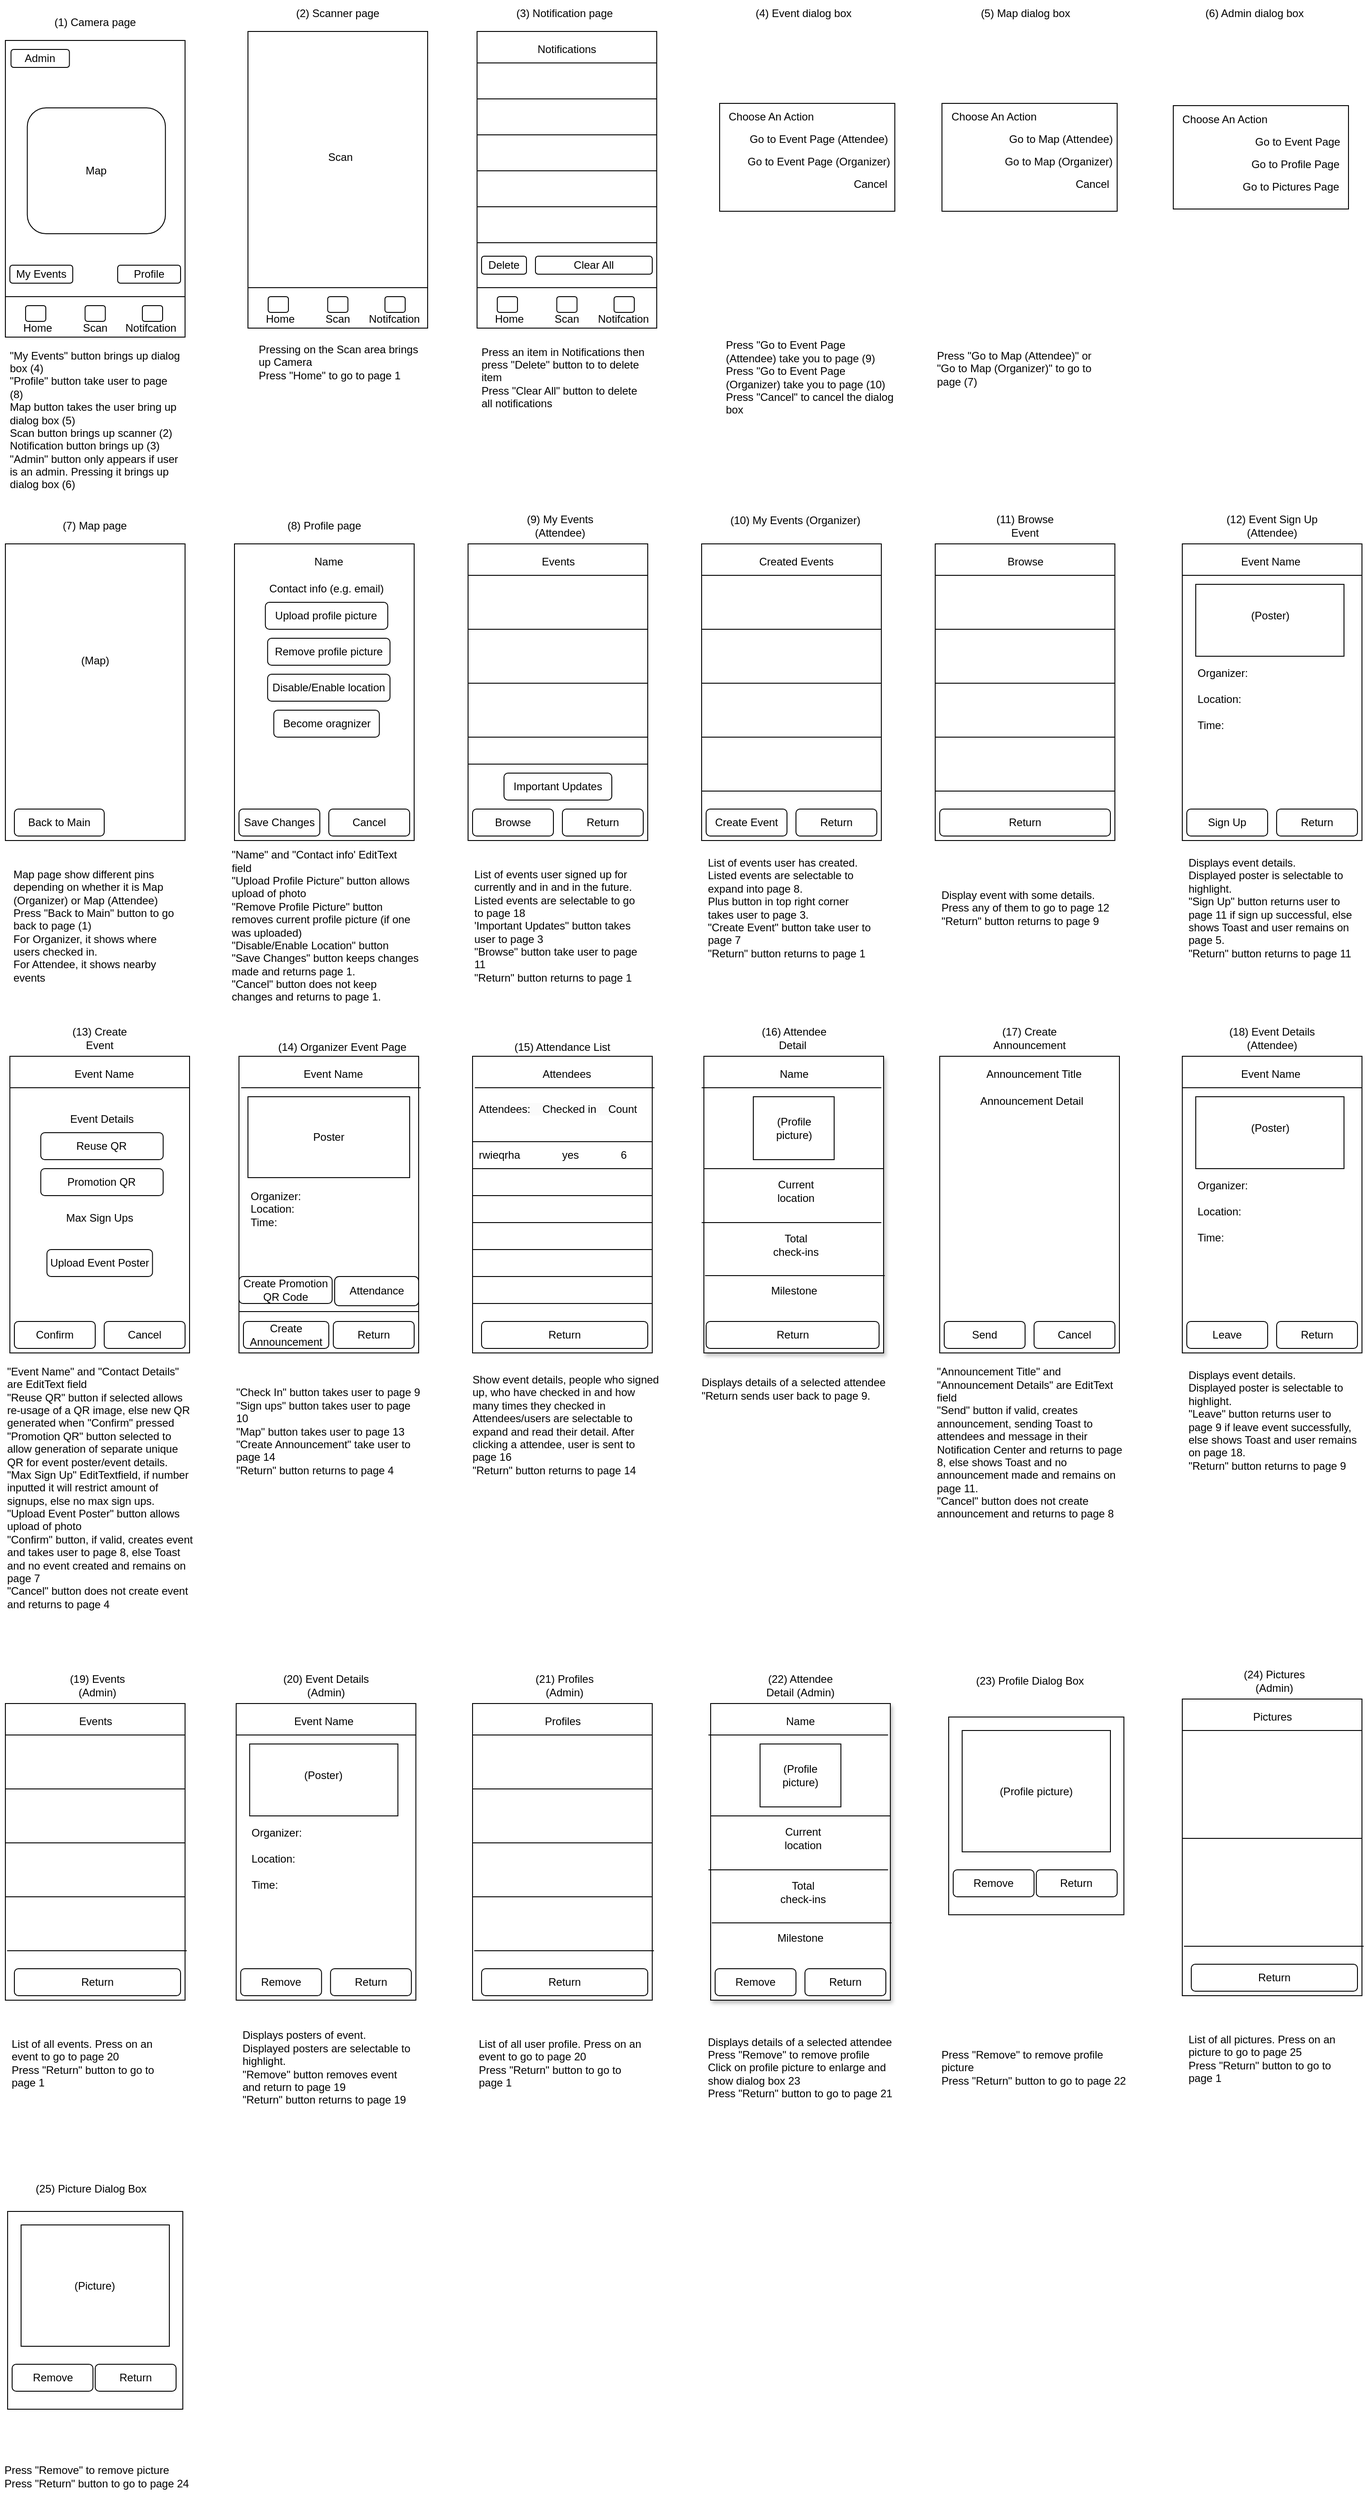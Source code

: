 <mxfile version="24.0.2" type="github">
  <diagram name="Page-1" id="Q0FHnNPMTVpMaA3_9me0">
    <mxGraphModel dx="1793" dy="2080" grid="1" gridSize="10" guides="1" tooltips="1" connect="1" arrows="1" fold="1" page="1" pageScale="1" pageWidth="850" pageHeight="1100" math="0" shadow="0">
      <root>
        <mxCell id="0" />
        <mxCell id="1" parent="0" />
        <mxCell id="bh6WhfWpwjoIIAc65cu5-3" value="" style="rounded=0;whiteSpace=wrap;html=1;rotation=90;" parent="1" vertex="1">
          <mxGeometry x="490" y="20" width="330" height="200" as="geometry" />
        </mxCell>
        <mxCell id="bh6WhfWpwjoIIAc65cu5-4" value="" style="rounded=0;whiteSpace=wrap;html=1;rotation=90;" parent="1" vertex="1">
          <mxGeometry x="-25.02" y="-540" width="330" height="200" as="geometry" />
        </mxCell>
        <mxCell id="bh6WhfWpwjoIIAc65cu5-5" value="" style="rounded=0;whiteSpace=wrap;html=1;rotation=90;" parent="1" vertex="1">
          <mxGeometry x="230" y="20" width="330" height="200" as="geometry" />
        </mxCell>
        <mxCell id="bh6WhfWpwjoIIAc65cu5-7" value="(1) Camera page" style="text;html=1;align=center;verticalAlign=middle;whiteSpace=wrap;rounded=0;" parent="1" vertex="1">
          <mxGeometry x="89.99" y="-640" width="100" height="30" as="geometry" />
        </mxCell>
        <mxCell id="bh6WhfWpwjoIIAc65cu5-8" value="(8) Profile page" style="text;html=1;align=center;verticalAlign=middle;whiteSpace=wrap;rounded=0;" parent="1" vertex="1">
          <mxGeometry x="350" y="-80" width="90" height="30" as="geometry" />
        </mxCell>
        <mxCell id="bh6WhfWpwjoIIAc65cu5-9" value="(9) My Events (Attendee)" style="text;html=1;align=center;verticalAlign=middle;whiteSpace=wrap;rounded=0;" parent="1" vertex="1">
          <mxGeometry x="615" y="-80" width="85" height="30" as="geometry" />
        </mxCell>
        <mxCell id="bh6WhfWpwjoIIAc65cu5-23" value="" style="rounded=1;whiteSpace=wrap;html=1;" parent="1" vertex="1">
          <mxGeometry x="44.98" y="-355" width="70" height="20" as="geometry" />
        </mxCell>
        <mxCell id="bh6WhfWpwjoIIAc65cu5-24" value="" style="rounded=1;whiteSpace=wrap;html=1;" parent="1" vertex="1">
          <mxGeometry x="164.99" y="-355" width="70" height="20" as="geometry" />
        </mxCell>
        <mxCell id="bh6WhfWpwjoIIAc65cu5-26" value="Profile" style="text;html=1;align=center;verticalAlign=middle;whiteSpace=wrap;rounded=0;" parent="1" vertex="1">
          <mxGeometry x="155.01" y="-360" width="90" height="30" as="geometry" />
        </mxCell>
        <mxCell id="bh6WhfWpwjoIIAc65cu5-30" value="" style="endArrow=none;html=1;rounded=0;" parent="1" edge="1">
          <mxGeometry width="50" height="50" relative="1" as="geometry">
            <mxPoint x="39.99" y="-320" as="sourcePoint" />
            <mxPoint x="239.99" y="-320" as="targetPoint" />
            <Array as="points">
              <mxPoint x="139.99" y="-320" />
            </Array>
          </mxGeometry>
        </mxCell>
        <mxCell id="bh6WhfWpwjoIIAc65cu5-25" value="My Events" style="text;html=1;align=center;verticalAlign=middle;whiteSpace=wrap;rounded=0;" parent="1" vertex="1">
          <mxGeometry x="34.99" y="-360" width="90" height="30" as="geometry" />
        </mxCell>
        <mxCell id="bh6WhfWpwjoIIAc65cu5-34" value="Name" style="text;html=1;align=center;verticalAlign=middle;whiteSpace=wrap;rounded=0;" parent="1" vertex="1">
          <mxGeometry x="345" y="-40" width="110" height="30" as="geometry" />
        </mxCell>
        <mxCell id="bh6WhfWpwjoIIAc65cu5-37" value="Contact info (e.g. email)" style="text;html=1;align=center;verticalAlign=middle;whiteSpace=wrap;rounded=0;" parent="1" vertex="1">
          <mxGeometry x="310" y="-10" width="175" height="30" as="geometry" />
        </mxCell>
        <mxCell id="bh6WhfWpwjoIIAc65cu5-47" value="" style="endArrow=none;html=1;rounded=0;" parent="1" edge="1">
          <mxGeometry width="50" height="50" relative="1" as="geometry">
            <mxPoint x="555" y="50" as="sourcePoint" />
            <mxPoint x="755" y="50" as="targetPoint" />
            <Array as="points">
              <mxPoint x="655" y="50" />
            </Array>
          </mxGeometry>
        </mxCell>
        <mxCell id="bh6WhfWpwjoIIAc65cu5-48" value="" style="endArrow=none;html=1;rounded=0;" parent="1" edge="1">
          <mxGeometry width="50" height="50" relative="1" as="geometry">
            <mxPoint x="554.99" y="-10" as="sourcePoint" />
            <mxPoint x="754.99" y="-10" as="targetPoint" />
            <Array as="points">
              <mxPoint x="654.99" y="-10" />
            </Array>
          </mxGeometry>
        </mxCell>
        <mxCell id="bh6WhfWpwjoIIAc65cu5-49" value="Browse" style="rounded=1;whiteSpace=wrap;html=1;" parent="1" vertex="1">
          <mxGeometry x="560" y="250" width="90" height="30" as="geometry" />
        </mxCell>
        <mxCell id="bh6WhfWpwjoIIAc65cu5-50" value="Return" style="rounded=1;whiteSpace=wrap;html=1;" parent="1" vertex="1">
          <mxGeometry x="660" y="250" width="90" height="30" as="geometry" />
        </mxCell>
        <mxCell id="bh6WhfWpwjoIIAc65cu5-54" value="Cancel" style="rounded=1;whiteSpace=wrap;html=1;" parent="1" vertex="1">
          <mxGeometry x="400" y="250" width="90" height="30" as="geometry" />
        </mxCell>
        <mxCell id="bh6WhfWpwjoIIAc65cu5-56" value="&lt;br&gt;&quot;My Events&quot; button brings up dialog box (4)&lt;br&gt;&quot;Profile&quot; button take user to page (8)&lt;br&gt;Map button takes the user bring up dialog box (5)&lt;br&gt;Scan button brings up scanner (2)&lt;div&gt;Notification button brings up (3)&lt;br&gt;&quot;Admin&quot; button only appears if user is an admin. Pressing it brings up dialog box (6)&lt;/div&gt;" style="text;html=1;align=left;verticalAlign=middle;whiteSpace=wrap;rounded=0;" parent="1" vertex="1">
          <mxGeometry x="43.11" y="-220" width="193.74" height="60" as="geometry" />
        </mxCell>
        <mxCell id="bh6WhfWpwjoIIAc65cu5-58" value="List of events user signed up for currently and in and in the future. Listed events are selectable to go to page 18&lt;br&gt;&#39;Important Updates&quot; button takes user to page 3&lt;br&gt;&quot;Browse&quot; button take user to page 11&lt;br&gt;&quot;Return&quot; button returns to page 1" style="text;html=1;align=left;verticalAlign=middle;whiteSpace=wrap;rounded=0;" parent="1" vertex="1">
          <mxGeometry x="560" y="290" width="190" height="180" as="geometry" />
        </mxCell>
        <mxCell id="bh6WhfWpwjoIIAc65cu5-59" value="&lt;span style=&quot;background-color: initial;&quot;&gt;&quot;Name&quot; and &quot;Contact info&#39; EditText field&lt;/span&gt;&lt;br&gt;&lt;span style=&quot;background-color: initial;&quot;&gt;&quot;Upload Profile Picture&quot; button allows upload of photo&lt;/span&gt;&lt;br&gt;&lt;span style=&quot;background-color: initial;&quot;&gt;&quot;Remove Profile Picture&quot; button removes current profile picture (if one was uploaded)&lt;br&gt;&lt;/span&gt;&quot;Disable/Enable Location&quot; button&lt;br&gt;&lt;span style=&quot;background-color: initial;&quot;&gt;&quot;Save Changes&quot; button keeps changes made and returns page 1.&lt;/span&gt;&lt;br&gt;&lt;span style=&quot;background-color: initial;&quot;&gt;&quot;Cancel&quot; button does not keep changes and returns to page 1.&lt;br&gt;&lt;/span&gt;" style="text;html=1;align=left;verticalAlign=middle;whiteSpace=wrap;rounded=0;" parent="1" vertex="1">
          <mxGeometry x="290" y="290" width="210" height="180" as="geometry" />
        </mxCell>
        <mxCell id="9nBCSFtzRnYlW7CJUfYu-2" value="Become oragnizer" style="rounded=1;whiteSpace=wrap;html=1;" parent="1" vertex="1">
          <mxGeometry x="338.75" y="140" width="117.5" height="30" as="geometry" />
        </mxCell>
        <mxCell id="9nBCSFtzRnYlW7CJUfYu-3" value="Disable/Enable location" style="rounded=1;whiteSpace=wrap;html=1;" parent="1" vertex="1">
          <mxGeometry x="331.88" y="100" width="136.25" height="30" as="geometry" />
        </mxCell>
        <mxCell id="9nBCSFtzRnYlW7CJUfYu-4" value="Save Changes" style="rounded=1;whiteSpace=wrap;html=1;" parent="1" vertex="1">
          <mxGeometry x="300" y="250" width="90" height="30" as="geometry" />
        </mxCell>
        <mxCell id="9nBCSFtzRnYlW7CJUfYu-6" value="Upload profile picture" style="rounded=1;whiteSpace=wrap;html=1;" parent="1" vertex="1">
          <mxGeometry x="329.37" y="20" width="136.25" height="30" as="geometry" />
        </mxCell>
        <mxCell id="9nBCSFtzRnYlW7CJUfYu-7" value="Remove profile picture" style="rounded=1;whiteSpace=wrap;html=1;" parent="1" vertex="1">
          <mxGeometry x="331.88" y="60" width="136.25" height="30" as="geometry" />
        </mxCell>
        <mxCell id="9nBCSFtzRnYlW7CJUfYu-8" value="Events" style="text;html=1;align=center;verticalAlign=middle;resizable=0;points=[];autosize=1;strokeColor=none;fillColor=none;" parent="1" vertex="1">
          <mxGeometry x="625" y="-40" width="60" height="30" as="geometry" />
        </mxCell>
        <mxCell id="9nBCSFtzRnYlW7CJUfYu-9" value="Important Updates" style="rounded=1;whiteSpace=wrap;html=1;" parent="1" vertex="1">
          <mxGeometry x="595" y="210" width="120" height="30" as="geometry" />
        </mxCell>
        <mxCell id="9nBCSFtzRnYlW7CJUfYu-11" value="" style="endArrow=none;html=1;rounded=0;" parent="1" edge="1">
          <mxGeometry width="50" height="50" relative="1" as="geometry">
            <mxPoint x="554.99" y="110" as="sourcePoint" />
            <mxPoint x="754.99" y="110" as="targetPoint" />
            <Array as="points">
              <mxPoint x="654.99" y="110" />
            </Array>
          </mxGeometry>
        </mxCell>
        <mxCell id="9nBCSFtzRnYlW7CJUfYu-13" value="" style="endArrow=none;html=1;rounded=0;" parent="1" edge="1">
          <mxGeometry width="50" height="50" relative="1" as="geometry">
            <mxPoint x="555" y="170" as="sourcePoint" />
            <mxPoint x="755" y="170" as="targetPoint" />
            <Array as="points">
              <mxPoint x="655" y="170" />
            </Array>
          </mxGeometry>
        </mxCell>
        <mxCell id="9nBCSFtzRnYlW7CJUfYu-14" value="" style="rounded=0;whiteSpace=wrap;html=1;rotation=90;" parent="1" vertex="1">
          <mxGeometry x="749.99" y="20" width="330" height="200" as="geometry" />
        </mxCell>
        <mxCell id="9nBCSFtzRnYlW7CJUfYu-15" value="&lt;span style=&quot;color: rgb(0, 0, 0); font-family: Helvetica; font-size: 12px; font-style: normal; font-variant-ligatures: normal; font-variant-caps: normal; font-weight: 400; letter-spacing: normal; orphans: 2; text-align: center; text-indent: 0px; text-transform: none; widows: 2; word-spacing: 0px; -webkit-text-stroke-width: 0px; background-color: rgb(251, 251, 251); text-decoration-thickness: initial; text-decoration-style: initial; text-decoration-color: initial; float: none; display: inline !important;&quot;&gt;(10) My Events (Organizer)&lt;/span&gt;" style="text;whiteSpace=wrap;html=1;" parent="1" vertex="1">
          <mxGeometry x="845.01" y="-85" width="162.51" height="40" as="geometry" />
        </mxCell>
        <mxCell id="9nBCSFtzRnYlW7CJUfYu-16" value="Created Events" style="text;html=1;align=center;verticalAlign=middle;resizable=0;points=[];autosize=1;strokeColor=none;fillColor=none;" parent="1" vertex="1">
          <mxGeometry x="865" y="-40" width="110" height="30" as="geometry" />
        </mxCell>
        <mxCell id="9nBCSFtzRnYlW7CJUfYu-20" value="" style="endArrow=none;html=1;rounded=0;" parent="1" edge="1">
          <mxGeometry width="50" height="50" relative="1" as="geometry">
            <mxPoint x="814.99" y="50" as="sourcePoint" />
            <mxPoint x="1014.99" y="50" as="targetPoint" />
            <Array as="points">
              <mxPoint x="914.99" y="50" />
            </Array>
          </mxGeometry>
        </mxCell>
        <mxCell id="9nBCSFtzRnYlW7CJUfYu-21" value="" style="endArrow=none;html=1;rounded=0;" parent="1" edge="1">
          <mxGeometry width="50" height="50" relative="1" as="geometry">
            <mxPoint x="814.98" y="-10" as="sourcePoint" />
            <mxPoint x="1014.98" y="-10" as="targetPoint" />
            <Array as="points">
              <mxPoint x="914.98" y="-10" />
            </Array>
          </mxGeometry>
        </mxCell>
        <mxCell id="9nBCSFtzRnYlW7CJUfYu-22" value="" style="endArrow=none;html=1;rounded=0;" parent="1" edge="1">
          <mxGeometry width="50" height="50" relative="1" as="geometry">
            <mxPoint x="814.98" y="110" as="sourcePoint" />
            <mxPoint x="1014.98" y="110" as="targetPoint" />
            <Array as="points">
              <mxPoint x="914.98" y="110" />
            </Array>
          </mxGeometry>
        </mxCell>
        <mxCell id="9nBCSFtzRnYlW7CJUfYu-24" value="" style="endArrow=none;html=1;rounded=0;" parent="1" edge="1">
          <mxGeometry width="50" height="50" relative="1" as="geometry">
            <mxPoint x="814.99" y="170" as="sourcePoint" />
            <mxPoint x="1014.99" y="170" as="targetPoint" />
            <Array as="points">
              <mxPoint x="914.99" y="170" />
            </Array>
          </mxGeometry>
        </mxCell>
        <mxCell id="9nBCSFtzRnYlW7CJUfYu-27" value="Return" style="rounded=1;whiteSpace=wrap;html=1;" parent="1" vertex="1">
          <mxGeometry x="919.99" y="250" width="90" height="30" as="geometry" />
        </mxCell>
        <mxCell id="9nBCSFtzRnYlW7CJUfYu-29" value="Create Event" style="rounded=1;whiteSpace=wrap;html=1;" parent="1" vertex="1">
          <mxGeometry x="819.99" y="250" width="90" height="30" as="geometry" />
        </mxCell>
        <mxCell id="9nBCSFtzRnYlW7CJUfYu-30" value="List of events user has created. Listed events are selectable to expand into page 8.&lt;br&gt;Plus button in top right corner takes user to page 3.&lt;br&gt;&quot;Create Event&quot; button take user to page 7&lt;br&gt;&quot;Return&quot; button returns to page 1" style="text;html=1;align=left;verticalAlign=middle;whiteSpace=wrap;rounded=0;" parent="1" vertex="1">
          <mxGeometry x="819.99" y="290" width="190" height="140" as="geometry" />
        </mxCell>
        <mxCell id="9nBCSFtzRnYlW7CJUfYu-33" value="" style="endArrow=none;html=1;rounded=0;" parent="1" edge="1">
          <mxGeometry width="50" height="50" relative="1" as="geometry">
            <mxPoint x="555" y="200" as="sourcePoint" />
            <mxPoint x="755" y="200" as="targetPoint" />
            <Array as="points">
              <mxPoint x="655" y="200" />
            </Array>
          </mxGeometry>
        </mxCell>
        <mxCell id="9nBCSFtzRnYlW7CJUfYu-38" value="" style="endArrow=none;html=1;rounded=0;" parent="1" edge="1">
          <mxGeometry width="50" height="50" relative="1" as="geometry">
            <mxPoint x="814.99" y="230" as="sourcePoint" />
            <mxPoint x="1014.99" y="230" as="targetPoint" />
            <Array as="points">
              <mxPoint x="914.99" y="230" />
            </Array>
          </mxGeometry>
        </mxCell>
        <mxCell id="9nBCSFtzRnYlW7CJUfYu-39" value="" style="rounded=0;whiteSpace=wrap;html=1;rotation=90;" parent="1" vertex="1">
          <mxGeometry x="1009.99" y="20" width="330" height="200" as="geometry" />
        </mxCell>
        <mxCell id="9nBCSFtzRnYlW7CJUfYu-40" value="(11) Browse Event" style="text;html=1;align=center;verticalAlign=middle;whiteSpace=wrap;rounded=0;" parent="1" vertex="1">
          <mxGeometry x="1134.99" y="-80" width="80" height="30" as="geometry" />
        </mxCell>
        <mxCell id="9nBCSFtzRnYlW7CJUfYu-43" value="" style="endArrow=none;html=1;rounded=0;" parent="1" edge="1">
          <mxGeometry width="50" height="50" relative="1" as="geometry">
            <mxPoint x="1074.99" y="50" as="sourcePoint" />
            <mxPoint x="1274.99" y="50" as="targetPoint" />
            <Array as="points">
              <mxPoint x="1174.99" y="50" />
            </Array>
          </mxGeometry>
        </mxCell>
        <mxCell id="9nBCSFtzRnYlW7CJUfYu-44" value="" style="endArrow=none;html=1;rounded=0;" parent="1" edge="1">
          <mxGeometry width="50" height="50" relative="1" as="geometry">
            <mxPoint x="1074.98" y="-10" as="sourcePoint" />
            <mxPoint x="1274.98" y="-10" as="targetPoint" />
            <Array as="points">
              <mxPoint x="1174.98" y="-10" />
            </Array>
          </mxGeometry>
        </mxCell>
        <mxCell id="9nBCSFtzRnYlW7CJUfYu-46" value="Return" style="rounded=1;whiteSpace=wrap;html=1;" parent="1" vertex="1">
          <mxGeometry x="1080" y="250" width="189.99" height="30" as="geometry" />
        </mxCell>
        <mxCell id="9nBCSFtzRnYlW7CJUfYu-47" value="Display event with some details. Press any of them to go to page 12&lt;div&gt;&quot;Return&quot; button returns to page 9&lt;/div&gt;" style="text;html=1;align=left;verticalAlign=middle;whiteSpace=wrap;rounded=0;" parent="1" vertex="1">
          <mxGeometry x="1079.99" y="290" width="190" height="140" as="geometry" />
        </mxCell>
        <mxCell id="9nBCSFtzRnYlW7CJUfYu-48" value="Browse" style="text;html=1;align=center;verticalAlign=middle;resizable=0;points=[];autosize=1;strokeColor=none;fillColor=none;" parent="1" vertex="1">
          <mxGeometry x="1144.99" y="-40" width="60" height="30" as="geometry" />
        </mxCell>
        <mxCell id="9nBCSFtzRnYlW7CJUfYu-50" value="" style="endArrow=none;html=1;rounded=0;" parent="1" edge="1">
          <mxGeometry width="50" height="50" relative="1" as="geometry">
            <mxPoint x="1074.98" y="110" as="sourcePoint" />
            <mxPoint x="1274.98" y="110" as="targetPoint" />
            <Array as="points">
              <mxPoint x="1174.98" y="110" />
            </Array>
          </mxGeometry>
        </mxCell>
        <mxCell id="9nBCSFtzRnYlW7CJUfYu-52" value="" style="endArrow=none;html=1;rounded=0;" parent="1" edge="1">
          <mxGeometry width="50" height="50" relative="1" as="geometry">
            <mxPoint x="1074.99" y="170" as="sourcePoint" />
            <mxPoint x="1274.99" y="170" as="targetPoint" />
            <Array as="points">
              <mxPoint x="1174.99" y="170" />
            </Array>
          </mxGeometry>
        </mxCell>
        <mxCell id="9nBCSFtzRnYlW7CJUfYu-53" value="" style="endArrow=none;html=1;rounded=0;" parent="1" edge="1">
          <mxGeometry width="50" height="50" relative="1" as="geometry">
            <mxPoint x="1075" y="230" as="sourcePoint" />
            <mxPoint x="1275" y="230" as="targetPoint" />
            <Array as="points">
              <mxPoint x="1175" y="230" />
            </Array>
          </mxGeometry>
        </mxCell>
        <mxCell id="9nBCSFtzRnYlW7CJUfYu-75" value="" style="rounded=0;whiteSpace=wrap;html=1;rotation=90;" parent="1" vertex="1">
          <mxGeometry x="-20" y="590" width="330" height="200" as="geometry" />
        </mxCell>
        <mxCell id="9nBCSFtzRnYlW7CJUfYu-76" value="(13) Create Event" style="text;html=1;align=center;verticalAlign=middle;whiteSpace=wrap;rounded=0;" parent="1" vertex="1">
          <mxGeometry x="100" y="490" width="90" height="30" as="geometry" />
        </mxCell>
        <mxCell id="9nBCSFtzRnYlW7CJUfYu-77" value="Event Name" style="text;html=1;align=center;verticalAlign=middle;whiteSpace=wrap;rounded=0;" parent="1" vertex="1">
          <mxGeometry x="95" y="530" width="110" height="30" as="geometry" />
        </mxCell>
        <mxCell id="9nBCSFtzRnYlW7CJUfYu-78" value="Event Details" style="text;html=1;align=center;verticalAlign=middle;whiteSpace=wrap;rounded=0;" parent="1" vertex="1">
          <mxGeometry x="60" y="580" width="175" height="30" as="geometry" />
        </mxCell>
        <mxCell id="9nBCSFtzRnYlW7CJUfYu-79" value="Cancel" style="rounded=1;whiteSpace=wrap;html=1;" parent="1" vertex="1">
          <mxGeometry x="150" y="820" width="90" height="30" as="geometry" />
        </mxCell>
        <mxCell id="9nBCSFtzRnYlW7CJUfYu-80" value="&lt;span style=&quot;background-color: initial;&quot;&gt;&quot;Event Name&quot; and &quot;Contact Details&quot; are EditText field&lt;br&gt;&lt;/span&gt;&quot;Reuse QR&quot; button if selected allows re-usage of a QR image, else new QR generated when &quot;Confirm&quot; pressed&lt;br&gt;&quot;Promotion QR&quot; button selected to allow generation of separate unique QR for event poster/event details.&lt;br&gt;&quot;Max Sign Up&quot; EditTextfield, if number inputted it will restrict amount of signups, else no max sign ups.&lt;br&gt;&lt;span style=&quot;background-color: initial;&quot;&gt;&quot;Upload Event Poster&quot; button allows upload of photo&lt;/span&gt;&lt;br&gt;&lt;span style=&quot;background-color: initial;&quot;&gt;&quot;Confirm&quot; button, if valid, creates event and takes user to page 8, else Toast and no event created and remains on page 7&lt;/span&gt;&lt;br&gt;&lt;span style=&quot;background-color: initial;&quot;&gt;&quot;Cancel&quot; button does not create event and returns to page 4&lt;br&gt;&lt;/span&gt;" style="text;html=1;align=left;verticalAlign=middle;whiteSpace=wrap;rounded=0;" parent="1" vertex="1">
          <mxGeometry x="40" y="860" width="210" height="290" as="geometry" />
        </mxCell>
        <mxCell id="9nBCSFtzRnYlW7CJUfYu-81" value="Upload Event Poster" style="rounded=1;whiteSpace=wrap;html=1;" parent="1" vertex="1">
          <mxGeometry x="86.24" y="740" width="117.5" height="30" as="geometry" />
        </mxCell>
        <mxCell id="9nBCSFtzRnYlW7CJUfYu-83" value="Confirm" style="rounded=1;whiteSpace=wrap;html=1;" parent="1" vertex="1">
          <mxGeometry x="50" y="820" width="90" height="30" as="geometry" />
        </mxCell>
        <mxCell id="9nBCSFtzRnYlW7CJUfYu-84" value="Reuse QR" style="rounded=1;whiteSpace=wrap;html=1;" parent="1" vertex="1">
          <mxGeometry x="79.38" y="610" width="136.25" height="30" as="geometry" />
        </mxCell>
        <mxCell id="9nBCSFtzRnYlW7CJUfYu-85" value="Promotion QR" style="rounded=1;whiteSpace=wrap;html=1;" parent="1" vertex="1">
          <mxGeometry x="79.38" y="650" width="136.25" height="30" as="geometry" />
        </mxCell>
        <mxCell id="9nBCSFtzRnYlW7CJUfYu-86" value="Max Sign Ups" style="text;html=1;align=center;verticalAlign=middle;whiteSpace=wrap;rounded=0;" parent="1" vertex="1">
          <mxGeometry x="90" y="690" width="110" height="30" as="geometry" />
        </mxCell>
        <mxCell id="9nBCSFtzRnYlW7CJUfYu-87" value="" style="rounded=0;whiteSpace=wrap;html=1;rotation=90;" parent="1" vertex="1">
          <mxGeometry x="235.01" y="590" width="330" height="200" as="geometry" />
        </mxCell>
        <mxCell id="9nBCSFtzRnYlW7CJUfYu-88" value="(15) Attendance List" style="text;html=1;align=center;verticalAlign=middle;whiteSpace=wrap;rounded=0;" parent="1" vertex="1">
          <mxGeometry x="575.01" y="500" width="170" height="30" as="geometry" />
        </mxCell>
        <mxCell id="9nBCSFtzRnYlW7CJUfYu-89" value="Event Name" style="text;html=1;align=center;verticalAlign=middle;whiteSpace=wrap;rounded=0;" parent="1" vertex="1">
          <mxGeometry x="350.01" y="530" width="110" height="30" as="geometry" />
        </mxCell>
        <mxCell id="9nBCSFtzRnYlW7CJUfYu-91" value="Return" style="rounded=1;whiteSpace=wrap;html=1;" parent="1" vertex="1">
          <mxGeometry x="405.01" y="820" width="90" height="30" as="geometry" />
        </mxCell>
        <mxCell id="9nBCSFtzRnYlW7CJUfYu-92" value="&lt;div&gt;&lt;br&gt;&lt;/div&gt;&quot;Check In&quot; button takes user to page 9&lt;br&gt;&quot;Sign ups&quot; button takes user to page 10&lt;br&gt;&quot;Map&quot; button takes user to page 13&lt;br&gt;&quot;Create Announcement&quot; take user to page 14&lt;br&gt;&lt;span style=&quot;background-color: initial;&quot;&gt;&quot;Return&quot; button returns to page 4&lt;br&gt;&lt;/span&gt;" style="text;html=1;align=left;verticalAlign=middle;whiteSpace=wrap;rounded=0;" parent="1" vertex="1">
          <mxGeometry x="295" y="880" width="210" height="110" as="geometry" />
        </mxCell>
        <mxCell id="9nBCSFtzRnYlW7CJUfYu-93" value="Map" style="rounded=1;whiteSpace=wrap;html=1;" parent="1" vertex="1">
          <mxGeometry x="64.37" y="-530" width="153.75" height="140" as="geometry" />
        </mxCell>
        <mxCell id="9nBCSFtzRnYlW7CJUfYu-94" value="Create Announcement" style="rounded=1;whiteSpace=wrap;html=1;" parent="1" vertex="1">
          <mxGeometry x="304.98" y="820" width="95.01" height="30" as="geometry" />
        </mxCell>
        <mxCell id="9nBCSFtzRnYlW7CJUfYu-98" value="" style="endArrow=none;html=1;rounded=0;" parent="1" edge="1">
          <mxGeometry width="50" height="50" relative="1" as="geometry">
            <mxPoint x="302.51" y="560" as="sourcePoint" />
            <mxPoint x="502.51" y="560" as="targetPoint" />
            <Array as="points">
              <mxPoint x="402.51" y="560" />
            </Array>
          </mxGeometry>
        </mxCell>
        <mxCell id="9nBCSFtzRnYlW7CJUfYu-99" value="" style="rounded=0;whiteSpace=wrap;html=1;rotation=90;" parent="1" vertex="1">
          <mxGeometry x="495.01" y="590" width="330" height="200" as="geometry" />
        </mxCell>
        <mxCell id="9nBCSFtzRnYlW7CJUfYu-100" value="Attendees" style="text;html=1;align=center;verticalAlign=middle;whiteSpace=wrap;rounded=0;" parent="1" vertex="1">
          <mxGeometry x="610.01" y="530" width="110" height="30" as="geometry" />
        </mxCell>
        <mxCell id="9nBCSFtzRnYlW7CJUfYu-101" value="Return" style="rounded=1;whiteSpace=wrap;html=1;" parent="1" vertex="1">
          <mxGeometry x="570" y="820" width="185.01" height="30" as="geometry" />
        </mxCell>
        <mxCell id="9nBCSFtzRnYlW7CJUfYu-102" value="Show event details, people who signed up, who have checked in and how many times they checked in&lt;br&gt;Attendees/users are selectable to expand and read their detail. After clicking a attendee, user is sent to page 16&lt;br&gt;&lt;span style=&quot;background-color: initial;&quot;&gt;&quot;Return&quot; button returns to page 14&lt;br&gt;&lt;/span&gt;" style="text;html=1;align=left;verticalAlign=middle;whiteSpace=wrap;rounded=0;" parent="1" vertex="1">
          <mxGeometry x="557.51" y="880" width="210" height="110" as="geometry" />
        </mxCell>
        <mxCell id="9nBCSFtzRnYlW7CJUfYu-107" value="" style="endArrow=none;html=1;rounded=0;" parent="1" edge="1">
          <mxGeometry width="50" height="50" relative="1" as="geometry">
            <mxPoint x="562.51" y="560" as="sourcePoint" />
            <mxPoint x="762.51" y="560" as="targetPoint" />
            <Array as="points">
              <mxPoint x="662.51" y="560" />
            </Array>
          </mxGeometry>
        </mxCell>
        <mxCell id="9nBCSFtzRnYlW7CJUfYu-108" value="(14) Organizer Event Page" style="text;html=1;align=center;verticalAlign=middle;whiteSpace=wrap;rounded=0;" parent="1" vertex="1">
          <mxGeometry x="330" y="500" width="170" height="30" as="geometry" />
        </mxCell>
        <mxCell id="9nBCSFtzRnYlW7CJUfYu-117" value="" style="endArrow=none;html=1;rounded=0;" parent="1" edge="1">
          <mxGeometry width="50" height="50" relative="1" as="geometry">
            <mxPoint x="560.01" y="650" as="sourcePoint" />
            <mxPoint x="760.01" y="650" as="targetPoint" />
            <Array as="points">
              <mxPoint x="660.01" y="650" />
            </Array>
          </mxGeometry>
        </mxCell>
        <mxCell id="9nBCSFtzRnYlW7CJUfYu-118" value="" style="endArrow=none;html=1;rounded=0;" parent="1" edge="1">
          <mxGeometry width="50" height="50" relative="1" as="geometry">
            <mxPoint x="560.01" y="620" as="sourcePoint" />
            <mxPoint x="760.01" y="620" as="targetPoint" />
            <Array as="points">
              <mxPoint x="660.01" y="620" />
            </Array>
          </mxGeometry>
        </mxCell>
        <mxCell id="9nBCSFtzRnYlW7CJUfYu-119" value="" style="endArrow=none;html=1;rounded=0;" parent="1" edge="1">
          <mxGeometry width="50" height="50" relative="1" as="geometry">
            <mxPoint x="560" y="680" as="sourcePoint" />
            <mxPoint x="760" y="680" as="targetPoint" />
            <Array as="points">
              <mxPoint x="660" y="680" />
            </Array>
          </mxGeometry>
        </mxCell>
        <mxCell id="9nBCSFtzRnYlW7CJUfYu-120" value="" style="endArrow=none;html=1;rounded=0;" parent="1" edge="1">
          <mxGeometry width="50" height="50" relative="1" as="geometry">
            <mxPoint x="560.01" y="710" as="sourcePoint" />
            <mxPoint x="760.01" y="710" as="targetPoint" />
            <Array as="points">
              <mxPoint x="660.01" y="710" />
            </Array>
          </mxGeometry>
        </mxCell>
        <mxCell id="9nBCSFtzRnYlW7CJUfYu-121" value="" style="endArrow=none;html=1;rounded=0;" parent="1" edge="1">
          <mxGeometry width="50" height="50" relative="1" as="geometry">
            <mxPoint x="560.01" y="740" as="sourcePoint" />
            <mxPoint x="760.01" y="740" as="targetPoint" />
            <Array as="points">
              <mxPoint x="660.01" y="740" />
            </Array>
          </mxGeometry>
        </mxCell>
        <mxCell id="9nBCSFtzRnYlW7CJUfYu-122" value="" style="endArrow=none;html=1;rounded=0;" parent="1" edge="1">
          <mxGeometry width="50" height="50" relative="1" as="geometry">
            <mxPoint x="560.01" y="770" as="sourcePoint" />
            <mxPoint x="760.01" y="770" as="targetPoint" />
            <Array as="points">
              <mxPoint x="660.01" y="770" />
            </Array>
          </mxGeometry>
        </mxCell>
        <mxCell id="9nBCSFtzRnYlW7CJUfYu-123" value="" style="endArrow=none;html=1;rounded=0;" parent="1" edge="1">
          <mxGeometry width="50" height="50" relative="1" as="geometry">
            <mxPoint x="560.01" y="800" as="sourcePoint" />
            <mxPoint x="760.01" y="800" as="targetPoint" />
            <Array as="points">
              <mxPoint x="660.01" y="800" />
            </Array>
          </mxGeometry>
        </mxCell>
        <mxCell id="9nBCSFtzRnYlW7CJUfYu-147" value="" style="rounded=0;whiteSpace=wrap;html=1;rotation=90;" parent="1" vertex="1">
          <mxGeometry x="1015.02" y="590" width="330" height="200" as="geometry" />
        </mxCell>
        <mxCell id="9nBCSFtzRnYlW7CJUfYu-148" value="(17) Create Announcement" style="text;html=1;align=center;verticalAlign=middle;whiteSpace=wrap;rounded=0;" parent="1" vertex="1">
          <mxGeometry x="1135.02" y="490" width="90" height="30" as="geometry" />
        </mxCell>
        <mxCell id="9nBCSFtzRnYlW7CJUfYu-149" value="Announcement Title" style="text;html=1;align=center;verticalAlign=middle;whiteSpace=wrap;rounded=0;" parent="1" vertex="1">
          <mxGeometry x="1130.02" y="530" width="110" height="30" as="geometry" />
        </mxCell>
        <mxCell id="9nBCSFtzRnYlW7CJUfYu-150" value="Announcement Detail" style="text;html=1;align=center;verticalAlign=middle;whiteSpace=wrap;rounded=0;" parent="1" vertex="1">
          <mxGeometry x="1095.02" y="560" width="175" height="30" as="geometry" />
        </mxCell>
        <mxCell id="9nBCSFtzRnYlW7CJUfYu-151" value="Cancel" style="rounded=1;whiteSpace=wrap;html=1;" parent="1" vertex="1">
          <mxGeometry x="1185.02" y="820" width="90" height="30" as="geometry" />
        </mxCell>
        <mxCell id="9nBCSFtzRnYlW7CJUfYu-153" value="Send" style="rounded=1;whiteSpace=wrap;html=1;" parent="1" vertex="1">
          <mxGeometry x="1085.02" y="820" width="90" height="30" as="geometry" />
        </mxCell>
        <mxCell id="9nBCSFtzRnYlW7CJUfYu-157" value="&quot;Announcement Title&quot; and &quot;Announcement&amp;nbsp;&lt;span style=&quot;background-color: initial;&quot;&gt;Details&quot; are EditText field&lt;br&gt;&lt;/span&gt;&quot;Send&quot; button if valid, creates announcement, sending Toast to attendees and message in their Notification Center and returns to page 8, else shows Toast and no announcement made and remains on page 11.&lt;br&gt;&lt;span style=&quot;background-color: initial;&quot;&gt;&quot;Cancel&quot; button does not create announcement and returns to page 8&lt;br&gt;&lt;/span&gt;" style="text;html=1;align=left;verticalAlign=middle;whiteSpace=wrap;rounded=0;" parent="1" vertex="1">
          <mxGeometry x="1075.02" y="865" width="210" height="180" as="geometry" />
        </mxCell>
        <mxCell id="j7Yk2NrUk1wuD01t7luQ-18" value="" style="rounded=0;whiteSpace=wrap;html=1;rotation=90;shadow=1;" parent="1" vertex="1">
          <mxGeometry x="752.51" y="590" width="330" height="200" as="geometry" />
        </mxCell>
        <mxCell id="j7Yk2NrUk1wuD01t7luQ-19" value="Displays details of a selected attendee&lt;br&gt;&quot;Return sends user back to page 9." style="text;html=1;align=left;verticalAlign=middle;whiteSpace=wrap;rounded=0;" parent="1" vertex="1">
          <mxGeometry x="812.51" y="870" width="210" height="50" as="geometry" />
        </mxCell>
        <mxCell id="j7Yk2NrUk1wuD01t7luQ-20" value="(16) Attendee Detail&amp;nbsp;" style="text;html=1;align=center;verticalAlign=middle;whiteSpace=wrap;rounded=0;" parent="1" vertex="1">
          <mxGeometry x="872.51" y="490" width="90" height="30" as="geometry" />
        </mxCell>
        <mxCell id="j7Yk2NrUk1wuD01t7luQ-21" value="Return" style="rounded=1;whiteSpace=wrap;html=1;" parent="1" vertex="1">
          <mxGeometry x="820" y="820" width="192.51" height="30" as="geometry" />
        </mxCell>
        <mxCell id="j7Yk2NrUk1wuD01t7luQ-22" value="Name" style="text;html=1;align=center;verticalAlign=middle;whiteSpace=wrap;rounded=0;" parent="1" vertex="1">
          <mxGeometry x="887.51" y="530" width="60" height="30" as="geometry" />
        </mxCell>
        <mxCell id="j7Yk2NrUk1wuD01t7luQ-24" value="Current location" style="text;html=1;align=center;verticalAlign=middle;whiteSpace=wrap;rounded=0;" parent="1" vertex="1">
          <mxGeometry x="890" y="660" width="60" height="30" as="geometry" />
        </mxCell>
        <mxCell id="j7Yk2NrUk1wuD01t7luQ-25" value="" style="endArrow=none;html=1;rounded=0;" parent="1" edge="1">
          <mxGeometry width="50" height="50" relative="1" as="geometry">
            <mxPoint x="815.02" y="560" as="sourcePoint" />
            <mxPoint x="1015.02" y="560" as="targetPoint" />
            <Array as="points">
              <mxPoint x="915.02" y="560" />
            </Array>
          </mxGeometry>
        </mxCell>
        <mxCell id="j7Yk2NrUk1wuD01t7luQ-26" value="Total check-ins" style="text;html=1;align=center;verticalAlign=middle;whiteSpace=wrap;rounded=0;" parent="1" vertex="1">
          <mxGeometry x="890" y="720" width="60" height="30" as="geometry" />
        </mxCell>
        <mxCell id="j7Yk2NrUk1wuD01t7luQ-27" value="" style="endArrow=none;html=1;rounded=0;" parent="1" edge="1">
          <mxGeometry width="50" height="50" relative="1" as="geometry">
            <mxPoint x="815.02" y="710" as="sourcePoint" />
            <mxPoint x="1015.02" y="710" as="targetPoint" />
            <Array as="points">
              <mxPoint x="915.02" y="710" />
            </Array>
          </mxGeometry>
        </mxCell>
        <mxCell id="j7Yk2NrUk1wuD01t7luQ-28" value="" style="endArrow=none;html=1;rounded=0;" parent="1" edge="1">
          <mxGeometry width="50" height="50" relative="1" as="geometry">
            <mxPoint x="818.76" y="769.05" as="sourcePoint" />
            <mxPoint x="1018.76" y="769.05" as="targetPoint" />
            <Array as="points">
              <mxPoint x="918.76" y="769.05" />
            </Array>
          </mxGeometry>
        </mxCell>
        <mxCell id="j7Yk2NrUk1wuD01t7luQ-29" value="Milestone" style="text;html=1;align=center;verticalAlign=middle;whiteSpace=wrap;rounded=0;" parent="1" vertex="1">
          <mxGeometry x="887.51" y="771.25" width="60" height="30" as="geometry" />
        </mxCell>
        <mxCell id="dPNvZ3x-S5Jdp_QILpkD-2" value="" style="endArrow=none;html=1;rounded=0;" edge="1" parent="1">
          <mxGeometry width="50" height="50" relative="1" as="geometry">
            <mxPoint x="44.99" y="560" as="sourcePoint" />
            <mxPoint x="244.99" y="560" as="targetPoint" />
            <Array as="points">
              <mxPoint x="144.99" y="560" />
            </Array>
          </mxGeometry>
        </mxCell>
        <mxCell id="dPNvZ3x-S5Jdp_QILpkD-12" value="Pressing on the Scan area brings up Camera&lt;div&gt;Press &quot;Home&quot; to go to page 1&lt;br&gt;&lt;div&gt;&lt;br&gt;&lt;/div&gt;&lt;/div&gt;" style="text;html=1;align=left;verticalAlign=middle;whiteSpace=wrap;rounded=0;" vertex="1" parent="1">
          <mxGeometry x="320.03" y="-270" width="190" height="60" as="geometry" />
        </mxCell>
        <mxCell id="dPNvZ3x-S5Jdp_QILpkD-13" value="" style="rounded=1;whiteSpace=wrap;html=1;" vertex="1" parent="1">
          <mxGeometry x="128.72" y="-310" width="22.51" height="17.5" as="geometry" />
        </mxCell>
        <mxCell id="dPNvZ3x-S5Jdp_QILpkD-14" value="Scan" style="text;html=1;align=center;verticalAlign=middle;whiteSpace=wrap;rounded=0;" vertex="1" parent="1">
          <mxGeometry x="109.98" y="-300" width="60" height="30" as="geometry" />
        </mxCell>
        <mxCell id="dPNvZ3x-S5Jdp_QILpkD-16" value="Home" style="text;html=1;align=center;verticalAlign=middle;whiteSpace=wrap;rounded=0;" vertex="1" parent="1">
          <mxGeometry x="46.25" y="-300" width="60" height="30" as="geometry" />
        </mxCell>
        <mxCell id="dPNvZ3x-S5Jdp_QILpkD-18" value="" style="rounded=1;whiteSpace=wrap;html=1;" vertex="1" parent="1">
          <mxGeometry x="62.48" y="-310" width="22.51" height="17.5" as="geometry" />
        </mxCell>
        <mxCell id="dPNvZ3x-S5Jdp_QILpkD-19" value="" style="rounded=1;whiteSpace=wrap;html=1;" vertex="1" parent="1">
          <mxGeometry x="192.48" y="-310" width="22.51" height="17.5" as="geometry" />
        </mxCell>
        <mxCell id="dPNvZ3x-S5Jdp_QILpkD-21" value="Notifcation" style="text;html=1;align=center;verticalAlign=middle;whiteSpace=wrap;rounded=0;" vertex="1" parent="1">
          <mxGeometry x="172.49" y="-300" width="60" height="30" as="geometry" />
        </mxCell>
        <mxCell id="dPNvZ3x-S5Jdp_QILpkD-22" value="" style="rounded=0;whiteSpace=wrap;html=1;rotation=90;" vertex="1" parent="1">
          <mxGeometry x="245.01" y="-550" width="330" height="200" as="geometry" />
        </mxCell>
        <mxCell id="dPNvZ3x-S5Jdp_QILpkD-23" value="(2) Scanner page" style="text;html=1;align=center;verticalAlign=middle;whiteSpace=wrap;rounded=0;" vertex="1" parent="1">
          <mxGeometry x="360.02" y="-650" width="100" height="30" as="geometry" />
        </mxCell>
        <mxCell id="dPNvZ3x-S5Jdp_QILpkD-27" value="" style="endArrow=none;html=1;rounded=0;" edge="1" parent="1">
          <mxGeometry width="50" height="50" relative="1" as="geometry">
            <mxPoint x="310.02" y="-330" as="sourcePoint" />
            <mxPoint x="510.02" y="-330" as="targetPoint" />
            <Array as="points">
              <mxPoint x="410.02" y="-330" />
            </Array>
          </mxGeometry>
        </mxCell>
        <mxCell id="dPNvZ3x-S5Jdp_QILpkD-30" value="" style="rounded=1;whiteSpace=wrap;html=1;" vertex="1" parent="1">
          <mxGeometry x="398.75" y="-320" width="22.51" height="17.5" as="geometry" />
        </mxCell>
        <mxCell id="dPNvZ3x-S5Jdp_QILpkD-31" value="Scan" style="text;html=1;align=center;verticalAlign=middle;whiteSpace=wrap;rounded=0;" vertex="1" parent="1">
          <mxGeometry x="380.01" y="-310" width="60" height="30" as="geometry" />
        </mxCell>
        <mxCell id="dPNvZ3x-S5Jdp_QILpkD-32" value="Home" style="text;html=1;align=center;verticalAlign=middle;whiteSpace=wrap;rounded=0;" vertex="1" parent="1">
          <mxGeometry x="316.28" y="-310" width="60" height="30" as="geometry" />
        </mxCell>
        <mxCell id="dPNvZ3x-S5Jdp_QILpkD-33" value="" style="rounded=1;whiteSpace=wrap;html=1;" vertex="1" parent="1">
          <mxGeometry x="332.51" y="-320" width="22.51" height="17.5" as="geometry" />
        </mxCell>
        <mxCell id="dPNvZ3x-S5Jdp_QILpkD-34" value="" style="rounded=1;whiteSpace=wrap;html=1;" vertex="1" parent="1">
          <mxGeometry x="462.51" y="-320" width="22.51" height="17.5" as="geometry" />
        </mxCell>
        <mxCell id="dPNvZ3x-S5Jdp_QILpkD-35" value="Notifcation" style="text;html=1;align=center;verticalAlign=middle;whiteSpace=wrap;rounded=0;" vertex="1" parent="1">
          <mxGeometry x="442.52" y="-310" width="60" height="30" as="geometry" />
        </mxCell>
        <mxCell id="dPNvZ3x-S5Jdp_QILpkD-36" value="" style="rounded=0;whiteSpace=wrap;html=1;rotation=90;" vertex="1" parent="1">
          <mxGeometry x="500.02" y="-550" width="330" height="200" as="geometry" />
        </mxCell>
        <mxCell id="dPNvZ3x-S5Jdp_QILpkD-37" value="(3) Notification page" style="text;html=1;align=center;verticalAlign=middle;whiteSpace=wrap;rounded=0;" vertex="1" parent="1">
          <mxGeometry x="605.02" y="-650" width="114.99" height="30" as="geometry" />
        </mxCell>
        <mxCell id="dPNvZ3x-S5Jdp_QILpkD-38" value="" style="rounded=1;whiteSpace=wrap;html=1;" vertex="1" parent="1">
          <mxGeometry x="570.02" y="-365" width="50" height="20" as="geometry" />
        </mxCell>
        <mxCell id="dPNvZ3x-S5Jdp_QILpkD-39" value="" style="rounded=1;whiteSpace=wrap;html=1;" vertex="1" parent="1">
          <mxGeometry x="630.02" y="-365" width="130.01" height="20" as="geometry" />
        </mxCell>
        <mxCell id="dPNvZ3x-S5Jdp_QILpkD-40" value="Clear All" style="text;html=1;align=center;verticalAlign=middle;whiteSpace=wrap;rounded=0;" vertex="1" parent="1">
          <mxGeometry x="650.03" y="-370" width="90" height="30" as="geometry" />
        </mxCell>
        <mxCell id="dPNvZ3x-S5Jdp_QILpkD-41" value="" style="endArrow=none;html=1;rounded=0;" edge="1" parent="1">
          <mxGeometry width="50" height="50" relative="1" as="geometry">
            <mxPoint x="565.03" y="-330" as="sourcePoint" />
            <mxPoint x="765.03" y="-330" as="targetPoint" />
            <Array as="points">
              <mxPoint x="665.03" y="-330" />
            </Array>
          </mxGeometry>
        </mxCell>
        <mxCell id="dPNvZ3x-S5Jdp_QILpkD-42" value="Delete" style="text;html=1;align=center;verticalAlign=middle;whiteSpace=wrap;rounded=0;" vertex="1" parent="1">
          <mxGeometry x="561.9" y="-370" width="66.24" height="30" as="geometry" />
        </mxCell>
        <mxCell id="dPNvZ3x-S5Jdp_QILpkD-44" value="" style="rounded=1;whiteSpace=wrap;html=1;" vertex="1" parent="1">
          <mxGeometry x="653.76" y="-320" width="22.51" height="17.5" as="geometry" />
        </mxCell>
        <mxCell id="dPNvZ3x-S5Jdp_QILpkD-45" value="Scan" style="text;html=1;align=center;verticalAlign=middle;whiteSpace=wrap;rounded=0;" vertex="1" parent="1">
          <mxGeometry x="635.02" y="-310" width="60" height="30" as="geometry" />
        </mxCell>
        <mxCell id="dPNvZ3x-S5Jdp_QILpkD-46" value="Home" style="text;html=1;align=center;verticalAlign=middle;whiteSpace=wrap;rounded=0;" vertex="1" parent="1">
          <mxGeometry x="571.29" y="-310" width="60" height="30" as="geometry" />
        </mxCell>
        <mxCell id="dPNvZ3x-S5Jdp_QILpkD-47" value="" style="rounded=1;whiteSpace=wrap;html=1;" vertex="1" parent="1">
          <mxGeometry x="587.52" y="-320" width="22.51" height="17.5" as="geometry" />
        </mxCell>
        <mxCell id="dPNvZ3x-S5Jdp_QILpkD-48" value="" style="rounded=1;whiteSpace=wrap;html=1;" vertex="1" parent="1">
          <mxGeometry x="717.52" y="-320" width="22.51" height="17.5" as="geometry" />
        </mxCell>
        <mxCell id="dPNvZ3x-S5Jdp_QILpkD-49" value="Notifcation" style="text;html=1;align=center;verticalAlign=middle;whiteSpace=wrap;rounded=0;" vertex="1" parent="1">
          <mxGeometry x="697.53" y="-310" width="60" height="30" as="geometry" />
        </mxCell>
        <mxCell id="dPNvZ3x-S5Jdp_QILpkD-11" value="Scan" style="text;html=1;align=center;verticalAlign=middle;whiteSpace=wrap;rounded=0;" vertex="1" parent="1">
          <mxGeometry x="371.27" y="-490" width="83.75" height="30" as="geometry" />
        </mxCell>
        <mxCell id="dPNvZ3x-S5Jdp_QILpkD-50" value="Notifications" style="text;html=1;align=center;verticalAlign=middle;whiteSpace=wrap;rounded=0;" vertex="1" parent="1">
          <mxGeometry x="623.14" y="-610" width="83.75" height="30" as="geometry" />
        </mxCell>
        <mxCell id="dPNvZ3x-S5Jdp_QILpkD-52" value="&lt;div&gt;Press an item in Notifications then press &quot;Delete&quot; button to to delete item&lt;/div&gt;&lt;div&gt;Press &quot;Clear All&quot; button to delete all notifications&lt;/div&gt;" style="text;html=1;align=left;verticalAlign=middle;whiteSpace=wrap;rounded=0;" vertex="1" parent="1">
          <mxGeometry x="567.53" y="-260" width="190" height="60" as="geometry" />
        </mxCell>
        <mxCell id="dPNvZ3x-S5Jdp_QILpkD-54" value="" style="endArrow=none;html=1;rounded=0;" edge="1" parent="1">
          <mxGeometry width="50" height="50" relative="1" as="geometry">
            <mxPoint x="565.03" y="-580" as="sourcePoint" />
            <mxPoint x="765.03" y="-580" as="targetPoint" />
            <Array as="points">
              <mxPoint x="665.03" y="-580" />
            </Array>
          </mxGeometry>
        </mxCell>
        <mxCell id="dPNvZ3x-S5Jdp_QILpkD-57" value="" style="endArrow=none;html=1;rounded=0;" edge="1" parent="1">
          <mxGeometry width="50" height="50" relative="1" as="geometry">
            <mxPoint x="565.01" y="-540" as="sourcePoint" />
            <mxPoint x="765.01" y="-540" as="targetPoint" />
            <Array as="points">
              <mxPoint x="665.01" y="-540" />
            </Array>
          </mxGeometry>
        </mxCell>
        <mxCell id="dPNvZ3x-S5Jdp_QILpkD-58" value="" style="endArrow=none;html=1;rounded=0;" edge="1" parent="1">
          <mxGeometry width="50" height="50" relative="1" as="geometry">
            <mxPoint x="565.01" y="-500" as="sourcePoint" />
            <mxPoint x="765.01" y="-500" as="targetPoint" />
            <Array as="points">
              <mxPoint x="665.01" y="-500" />
            </Array>
          </mxGeometry>
        </mxCell>
        <mxCell id="dPNvZ3x-S5Jdp_QILpkD-59" value="" style="endArrow=none;html=1;rounded=0;" edge="1" parent="1">
          <mxGeometry width="50" height="50" relative="1" as="geometry">
            <mxPoint x="565.01" y="-460" as="sourcePoint" />
            <mxPoint x="765.01" y="-460" as="targetPoint" />
            <Array as="points">
              <mxPoint x="665.01" y="-460" />
            </Array>
          </mxGeometry>
        </mxCell>
        <mxCell id="dPNvZ3x-S5Jdp_QILpkD-60" value="" style="endArrow=none;html=1;rounded=0;" edge="1" parent="1">
          <mxGeometry width="50" height="50" relative="1" as="geometry">
            <mxPoint x="565.03" y="-420" as="sourcePoint" />
            <mxPoint x="765.03" y="-420" as="targetPoint" />
            <Array as="points">
              <mxPoint x="665.03" y="-420" />
            </Array>
          </mxGeometry>
        </mxCell>
        <mxCell id="dPNvZ3x-S5Jdp_QILpkD-61" value="" style="endArrow=none;html=1;rounded=0;" edge="1" parent="1">
          <mxGeometry width="50" height="50" relative="1" as="geometry">
            <mxPoint x="565.03" y="-380" as="sourcePoint" />
            <mxPoint x="765.03" y="-380" as="targetPoint" />
            <Array as="points">
              <mxPoint x="665.03" y="-380" />
            </Array>
          </mxGeometry>
        </mxCell>
        <mxCell id="dPNvZ3x-S5Jdp_QILpkD-62" value="" style="rounded=0;whiteSpace=wrap;html=1;" vertex="1" parent="1">
          <mxGeometry x="835.03" y="-535" width="195.01" height="120" as="geometry" />
        </mxCell>
        <mxCell id="dPNvZ3x-S5Jdp_QILpkD-63" value="Choose An Ac&lt;span style=&quot;color: rgba(0, 0, 0, 0); font-family: monospace; font-size: 0px; text-align: start; text-wrap: nowrap;&quot;&gt;%3CmxGraphModel%3E%3Croot%3E%3CmxCell%20id%3D%220%22%2F%3E%3CmxCell%20id%3D%221%22%20parent%3D%220%22%2F%3E%3CmxCell%20id%3D%222%22%20value%3D%22%22%20style%3D%22endArrow%3Dnone%3Bhtml%3D1%3Brounded%3D0%3B%22%20edge%3D%221%22%20parent%3D%221%22%3E%3CmxGeometry%20width%3D%2250%22%20height%3D%2250%22%20relative%3D%221%22%20as%3D%22geometry%22%3E%3CmxPoint%20x%3D%22555.01%22%20y%3D%22-530%22%20as%3D%22sourcePoint%22%2F%3E%3CmxPoint%20x%3D%22755.01%22%20y%3D%22-530%22%20as%3D%22targetPoint%22%2F%3E%3CArray%20as%3D%22points%22%3E%3CmxPoint%20x%3D%22655.01%22%20y%3D%22-530%22%2F%3E%3C%2FArray%3E%3C%2FmxGeometry%3E%3C%2FmxCell%3E%3C%2Froot%3E%3C%2FmxGraphModel%3E&lt;/span&gt;tion" style="text;html=1;align=center;verticalAlign=middle;whiteSpace=wrap;rounded=0;" vertex="1" parent="1">
          <mxGeometry x="835.03" y="-535" width="115.01" height="30" as="geometry" />
        </mxCell>
        <mxCell id="dPNvZ3x-S5Jdp_QILpkD-64" value="Go to Event Page (Organizer)" style="text;html=1;align=center;verticalAlign=middle;whiteSpace=wrap;rounded=0;" vertex="1" parent="1">
          <mxGeometry x="862.53" y="-485" width="164.99" height="30" as="geometry" />
        </mxCell>
        <mxCell id="dPNvZ3x-S5Jdp_QILpkD-65" value="Go to Event Page (Attendee)" style="text;html=1;align=center;verticalAlign=middle;whiteSpace=wrap;rounded=0;" vertex="1" parent="1">
          <mxGeometry x="857.51" y="-510" width="175.02" height="30" as="geometry" />
        </mxCell>
        <mxCell id="dPNvZ3x-S5Jdp_QILpkD-67" value="Cancel" style="text;html=1;align=center;verticalAlign=middle;whiteSpace=wrap;rounded=0;" vertex="1" parent="1">
          <mxGeometry x="977.5" y="-460" width="50.02" height="30" as="geometry" />
        </mxCell>
        <mxCell id="dPNvZ3x-S5Jdp_QILpkD-68" value="(4) Event dialog box" style="text;html=1;align=center;verticalAlign=middle;resizable=0;points=[];autosize=1;strokeColor=none;fillColor=none;" vertex="1" parent="1">
          <mxGeometry x="862.53" y="-650" width="130" height="30" as="geometry" />
        </mxCell>
        <mxCell id="dPNvZ3x-S5Jdp_QILpkD-69" value="&lt;div&gt;Press &quot;Go to Event Page (Attendee) take you to page (9)&lt;/div&gt;&lt;div&gt;Press &quot;Go to Event Page (Organizer) take you to page (10)&lt;br&gt;&lt;/div&gt;&lt;div&gt;Press &quot;Cancel&quot; to cancel the dialog box&lt;/div&gt;" style="text;html=1;align=left;verticalAlign=middle;whiteSpace=wrap;rounded=0;" vertex="1" parent="1">
          <mxGeometry x="840.04" y="-260" width="190" height="60" as="geometry" />
        </mxCell>
        <mxCell id="dPNvZ3x-S5Jdp_QILpkD-70" value="(5) Map dialog box" style="text;html=1;align=center;verticalAlign=middle;resizable=0;points=[];autosize=1;strokeColor=none;fillColor=none;" vertex="1" parent="1">
          <mxGeometry x="1115.01" y="-650" width="120" height="30" as="geometry" />
        </mxCell>
        <mxCell id="dPNvZ3x-S5Jdp_QILpkD-71" value="" style="rounded=0;whiteSpace=wrap;html=1;" vertex="1" parent="1">
          <mxGeometry x="1082.51" y="-535" width="195.01" height="120" as="geometry" />
        </mxCell>
        <mxCell id="dPNvZ3x-S5Jdp_QILpkD-72" value="Choose An Ac&lt;span style=&quot;color: rgba(0, 0, 0, 0); font-family: monospace; font-size: 0px; text-align: start; text-wrap: nowrap;&quot;&gt;%3CmxGraphModel%3E%3Croot%3E%3CmxCell%20id%3D%220%22%2F%3E%3CmxCell%20id%3D%221%22%20parent%3D%220%22%2F%3E%3CmxCell%20id%3D%222%22%20value%3D%22%22%20style%3D%22endArrow%3Dnone%3Bhtml%3D1%3Brounded%3D0%3B%22%20edge%3D%221%22%20parent%3D%221%22%3E%3CmxGeometry%20width%3D%2250%22%20height%3D%2250%22%20relative%3D%221%22%20as%3D%22geometry%22%3E%3CmxPoint%20x%3D%22555.01%22%20y%3D%22-530%22%20as%3D%22sourcePoint%22%2F%3E%3CmxPoint%20x%3D%22755.01%22%20y%3D%22-530%22%20as%3D%22targetPoint%22%2F%3E%3CArray%20as%3D%22points%22%3E%3CmxPoint%20x%3D%22655.01%22%20y%3D%22-530%22%2F%3E%3C%2FArray%3E%3C%2FmxGeometry%3E%3C%2FmxCell%3E%3C%2Froot%3E%3C%2FmxGraphModel%3E&lt;/span&gt;tion" style="text;html=1;align=center;verticalAlign=middle;whiteSpace=wrap;rounded=0;" vertex="1" parent="1">
          <mxGeometry x="1082.51" y="-535" width="115.01" height="30" as="geometry" />
        </mxCell>
        <mxCell id="dPNvZ3x-S5Jdp_QILpkD-73" value="Go to Map (Organizer)" style="text;html=1;align=center;verticalAlign=middle;whiteSpace=wrap;rounded=0;" vertex="1" parent="1">
          <mxGeometry x="1150" y="-485" width="125" height="30" as="geometry" />
        </mxCell>
        <mxCell id="dPNvZ3x-S5Jdp_QILpkD-74" value="Go to Map (Attendee)" style="text;html=1;align=center;verticalAlign=middle;whiteSpace=wrap;rounded=0;" vertex="1" parent="1">
          <mxGeometry x="1150" y="-510" width="130.01" height="30" as="geometry" />
        </mxCell>
        <mxCell id="dPNvZ3x-S5Jdp_QILpkD-75" value="Cancel" style="text;html=1;align=center;verticalAlign=middle;whiteSpace=wrap;rounded=0;" vertex="1" parent="1">
          <mxGeometry x="1224.98" y="-460" width="50.02" height="30" as="geometry" />
        </mxCell>
        <mxCell id="dPNvZ3x-S5Jdp_QILpkD-76" value="Admin" style="rounded=1;whiteSpace=wrap;html=1;" vertex="1" parent="1">
          <mxGeometry x="46.25" y="-595" width="65" height="20" as="geometry" />
        </mxCell>
        <mxCell id="dPNvZ3x-S5Jdp_QILpkD-77" value="" style="rounded=0;whiteSpace=wrap;html=1;" vertex="1" parent="1">
          <mxGeometry x="1339.99" y="-532.5" width="195.01" height="115" as="geometry" />
        </mxCell>
        <mxCell id="dPNvZ3x-S5Jdp_QILpkD-78" value="Choose An Ac&lt;span style=&quot;color: rgba(0, 0, 0, 0); font-family: monospace; font-size: 0px; text-align: start; text-wrap: nowrap;&quot;&gt;%3CmxGraphModel%3E%3Croot%3E%3CmxCell%20id%3D%220%22%2F%3E%3CmxCell%20id%3D%221%22%20parent%3D%220%22%2F%3E%3CmxCell%20id%3D%222%22%20value%3D%22%22%20style%3D%22endArrow%3Dnone%3Bhtml%3D1%3Brounded%3D0%3B%22%20edge%3D%221%22%20parent%3D%221%22%3E%3CmxGeometry%20width%3D%2250%22%20height%3D%2250%22%20relative%3D%221%22%20as%3D%22geometry%22%3E%3CmxPoint%20x%3D%22555.01%22%20y%3D%22-530%22%20as%3D%22sourcePoint%22%2F%3E%3CmxPoint%20x%3D%22755.01%22%20y%3D%22-530%22%20as%3D%22targetPoint%22%2F%3E%3CArray%20as%3D%22points%22%3E%3CmxPoint%20x%3D%22655.01%22%20y%3D%22-530%22%2F%3E%3C%2FArray%3E%3C%2FmxGeometry%3E%3C%2FmxCell%3E%3C%2Froot%3E%3C%2FmxGraphModel%3E&lt;/span&gt;tion" style="text;html=1;align=center;verticalAlign=middle;whiteSpace=wrap;rounded=0;" vertex="1" parent="1">
          <mxGeometry x="1339.99" y="-532.5" width="115.01" height="30" as="geometry" />
        </mxCell>
        <mxCell id="dPNvZ3x-S5Jdp_QILpkD-79" value="Go to Profile Page" style="text;html=1;align=center;verticalAlign=middle;whiteSpace=wrap;rounded=0;" vertex="1" parent="1">
          <mxGeometry x="1420" y="-482.5" width="112.48" height="30" as="geometry" />
        </mxCell>
        <mxCell id="dPNvZ3x-S5Jdp_QILpkD-80" value="Go to Event Page" style="text;html=1;align=center;verticalAlign=middle;whiteSpace=wrap;rounded=0;" vertex="1" parent="1">
          <mxGeometry x="1420" y="-507.5" width="117.49" height="30" as="geometry" />
        </mxCell>
        <mxCell id="dPNvZ3x-S5Jdp_QILpkD-81" value="Go to Pictures Page" style="text;html=1;align=center;verticalAlign=middle;whiteSpace=wrap;rounded=0;" vertex="1" parent="1">
          <mxGeometry x="1410" y="-457.5" width="122.48" height="30" as="geometry" />
        </mxCell>
        <mxCell id="dPNvZ3x-S5Jdp_QILpkD-82" value="(6) Admin dialog box" style="text;html=1;align=center;verticalAlign=middle;resizable=0;points=[];autosize=1;strokeColor=none;fillColor=none;" vertex="1" parent="1">
          <mxGeometry x="1365" y="-650" width="130" height="30" as="geometry" />
        </mxCell>
        <mxCell id="dPNvZ3x-S5Jdp_QILpkD-84" value="Press &quot;Go to Map (Attendee)&quot; or &quot;Go to Map (Organizer)&quot; to go to page (7)" style="text;html=1;align=left;verticalAlign=middle;whiteSpace=wrap;rounded=0;" vertex="1" parent="1">
          <mxGeometry x="1075.02" y="-270" width="190" height="60" as="geometry" />
        </mxCell>
        <mxCell id="dPNvZ3x-S5Jdp_QILpkD-86" value="" style="rounded=0;whiteSpace=wrap;html=1;rotation=90;" vertex="1" parent="1">
          <mxGeometry x="-25.02" y="20" width="330" height="200" as="geometry" />
        </mxCell>
        <mxCell id="dPNvZ3x-S5Jdp_QILpkD-87" value="Back to Main" style="rounded=1;whiteSpace=wrap;html=1;" vertex="1" parent="1">
          <mxGeometry x="50.01" y="250" width="100" height="30" as="geometry" />
        </mxCell>
        <mxCell id="dPNvZ3x-S5Jdp_QILpkD-89" value="(7) Map page" style="text;html=1;align=center;verticalAlign=middle;whiteSpace=wrap;rounded=0;" vertex="1" parent="1">
          <mxGeometry x="97.49" y="-80" width="85.01" height="30" as="geometry" />
        </mxCell>
        <mxCell id="dPNvZ3x-S5Jdp_QILpkD-90" value="Map page show different pins depending on whether it is Map (Organizer) or Map (Attendee)&lt;div&gt;Press &quot;Back to Main&quot; button to go back to page (1)&lt;/div&gt;&lt;div&gt;For Organizer, it shows where users checked in.&lt;/div&gt;&lt;div&gt;For Attendee, it shows nearby events&lt;/div&gt;" style="text;html=1;align=left;verticalAlign=middle;whiteSpace=wrap;rounded=0;" vertex="1" parent="1">
          <mxGeometry x="46.85" y="350" width="190" height="60" as="geometry" />
        </mxCell>
        <mxCell id="dPNvZ3x-S5Jdp_QILpkD-91" value="(Map)" style="text;html=1;align=center;verticalAlign=middle;whiteSpace=wrap;rounded=0;" vertex="1" parent="1">
          <mxGeometry x="109.98" y="70" width="60" height="30" as="geometry" />
        </mxCell>
        <mxCell id="dPNvZ3x-S5Jdp_QILpkD-93" value="" style="rounded=0;whiteSpace=wrap;html=1;rotation=90;" vertex="1" parent="1">
          <mxGeometry x="1285.01" y="20" width="330" height="200" as="geometry" />
        </mxCell>
        <mxCell id="dPNvZ3x-S5Jdp_QILpkD-94" value="(12) Event Sign Up (Attendee)" style="text;html=1;align=center;verticalAlign=middle;whiteSpace=wrap;rounded=0;" vertex="1" parent="1">
          <mxGeometry x="1395.01" y="-80" width="109.99" height="30" as="geometry" />
        </mxCell>
        <mxCell id="dPNvZ3x-S5Jdp_QILpkD-96" value="" style="endArrow=none;html=1;rounded=0;" edge="1" parent="1">
          <mxGeometry width="50" height="50" relative="1" as="geometry">
            <mxPoint x="1350" y="-10" as="sourcePoint" />
            <mxPoint x="1550" y="-10" as="targetPoint" />
            <Array as="points">
              <mxPoint x="1450" y="-10" />
            </Array>
          </mxGeometry>
        </mxCell>
        <mxCell id="dPNvZ3x-S5Jdp_QILpkD-97" value="Return" style="rounded=1;whiteSpace=wrap;html=1;" vertex="1" parent="1">
          <mxGeometry x="1455.01" y="250" width="90" height="30" as="geometry" />
        </mxCell>
        <mxCell id="dPNvZ3x-S5Jdp_QILpkD-98" value="Displays event details.&lt;br&gt;&lt;span style=&quot;background-color: initial;&quot;&gt;Displayed poster is selectable to highlight.&lt;/span&gt;&lt;div&gt;&quot;Sign Up&quot; button returns user to page 11 if sign up successful, else shows Toast and user remains on page 5.&lt;br&gt;&quot;Return&quot; button returns to page 11&lt;/div&gt;" style="text;html=1;align=left;verticalAlign=middle;whiteSpace=wrap;rounded=0;" vertex="1" parent="1">
          <mxGeometry x="1355.01" y="290" width="190" height="140" as="geometry" />
        </mxCell>
        <mxCell id="dPNvZ3x-S5Jdp_QILpkD-99" value="Event Name" style="text;html=1;align=center;verticalAlign=middle;resizable=0;points=[];autosize=1;strokeColor=none;fillColor=none;" vertex="1" parent="1">
          <mxGeometry x="1402.5" y="-40" width="90" height="30" as="geometry" />
        </mxCell>
        <mxCell id="dPNvZ3x-S5Jdp_QILpkD-103" value="Sign Up" style="rounded=1;whiteSpace=wrap;html=1;" vertex="1" parent="1">
          <mxGeometry x="1355.01" y="250" width="90" height="30" as="geometry" />
        </mxCell>
        <mxCell id="dPNvZ3x-S5Jdp_QILpkD-104" value="Organizer:&lt;div&gt;&lt;br&gt;&lt;/div&gt;&lt;div&gt;Location:&lt;/div&gt;&lt;div&gt;&lt;br&gt;&lt;/div&gt;&lt;div&gt;Time:&lt;/div&gt;&lt;div&gt;&lt;br&gt;&lt;/div&gt;" style="text;html=1;align=left;verticalAlign=middle;whiteSpace=wrap;rounded=0;" vertex="1" parent="1">
          <mxGeometry x="1365" y="120" width="60" height="30" as="geometry" />
        </mxCell>
        <mxCell id="dPNvZ3x-S5Jdp_QILpkD-105" value="" style="rounded=0;whiteSpace=wrap;html=1;" vertex="1" parent="1">
          <mxGeometry x="1365" width="165" height="80" as="geometry" />
        </mxCell>
        <mxCell id="dPNvZ3x-S5Jdp_QILpkD-106" value="(Poster)" style="text;html=1;align=center;verticalAlign=middle;whiteSpace=wrap;rounded=0;" vertex="1" parent="1">
          <mxGeometry x="1417.5" y="20" width="60" height="30" as="geometry" />
        </mxCell>
        <mxCell id="dPNvZ3x-S5Jdp_QILpkD-107" value="Poster" style="rounded=0;whiteSpace=wrap;html=1;" vertex="1" parent="1">
          <mxGeometry x="310" y="570" width="180" height="90" as="geometry" />
        </mxCell>
        <mxCell id="dPNvZ3x-S5Jdp_QILpkD-110" value="Organizer:&lt;div&gt;Location:&lt;/div&gt;&lt;div&gt;Time:&lt;/div&gt;" style="text;html=1;align=left;verticalAlign=middle;whiteSpace=wrap;rounded=0;" vertex="1" parent="1">
          <mxGeometry x="311.27" y="680" width="178.73" height="30" as="geometry" />
        </mxCell>
        <mxCell id="dPNvZ3x-S5Jdp_QILpkD-115" value="" style="endArrow=none;html=1;rounded=0;" edge="1" parent="1">
          <mxGeometry width="50" height="50" relative="1" as="geometry">
            <mxPoint x="300.01" y="809" as="sourcePoint" />
            <mxPoint x="500.01" y="809" as="targetPoint" />
            <Array as="points">
              <mxPoint x="400.01" y="809" />
            </Array>
          </mxGeometry>
        </mxCell>
        <mxCell id="dPNvZ3x-S5Jdp_QILpkD-117" value="rwieqrha&amp;nbsp; &amp;nbsp; &amp;nbsp; &amp;nbsp; &amp;nbsp; &amp;nbsp; &amp;nbsp; yes&amp;nbsp; &amp;nbsp; &amp;nbsp; &amp;nbsp; &amp;nbsp; &amp;nbsp; &amp;nbsp; 6" style="text;html=1;align=left;verticalAlign=middle;whiteSpace=wrap;rounded=0;" vertex="1" parent="1">
          <mxGeometry x="565.02" y="620" width="200" height="30" as="geometry" />
        </mxCell>
        <mxCell id="dPNvZ3x-S5Jdp_QILpkD-118" value="&lt;span style=&quot;color: rgb(0, 0, 0); font-family: Helvetica; font-size: 12px; font-style: normal; font-variant-ligatures: normal; font-variant-caps: normal; font-weight: 400; letter-spacing: normal; orphans: 2; text-align: left; text-indent: 0px; text-transform: none; widows: 2; word-spacing: 0px; -webkit-text-stroke-width: 0px; white-space: normal; background-color: rgb(251, 251, 251); text-decoration-thickness: initial; text-decoration-style: initial; text-decoration-color: initial; display: inline !important; float: none;&quot;&gt;Attendees:&amp;nbsp; &amp;nbsp; Checked in&amp;nbsp; &amp;nbsp; Count&lt;/span&gt;" style="text;whiteSpace=wrap;html=1;" vertex="1" parent="1">
          <mxGeometry x="565" y="570" width="210" height="40" as="geometry" />
        </mxCell>
        <mxCell id="dPNvZ3x-S5Jdp_QILpkD-120" value="Create Promotion QR Code" style="rounded=1;whiteSpace=wrap;html=1;" vertex="1" parent="1">
          <mxGeometry x="300" y="770" width="103.74" height="30" as="geometry" />
        </mxCell>
        <mxCell id="dPNvZ3x-S5Jdp_QILpkD-121" value="Attendance" style="rounded=1;whiteSpace=wrap;html=1;" vertex="1" parent="1">
          <mxGeometry x="406.52" y="770" width="93.48" height="32.5" as="geometry" />
        </mxCell>
        <mxCell id="dPNvZ3x-S5Jdp_QILpkD-129" value="" style="rounded=0;whiteSpace=wrap;html=1;rotation=90;" vertex="1" parent="1">
          <mxGeometry x="1285.02" y="590" width="330" height="200" as="geometry" />
        </mxCell>
        <mxCell id="dPNvZ3x-S5Jdp_QILpkD-130" value="(18) Event Details (Attendee)" style="text;html=1;align=center;verticalAlign=middle;whiteSpace=wrap;rounded=0;" vertex="1" parent="1">
          <mxGeometry x="1395.02" y="490" width="109.99" height="30" as="geometry" />
        </mxCell>
        <mxCell id="dPNvZ3x-S5Jdp_QILpkD-131" value="" style="endArrow=none;html=1;rounded=0;" edge="1" parent="1">
          <mxGeometry width="50" height="50" relative="1" as="geometry">
            <mxPoint x="1350.01" y="560" as="sourcePoint" />
            <mxPoint x="1550.01" y="560" as="targetPoint" />
            <Array as="points">
              <mxPoint x="1450.01" y="560" />
            </Array>
          </mxGeometry>
        </mxCell>
        <mxCell id="dPNvZ3x-S5Jdp_QILpkD-132" value="Return" style="rounded=1;whiteSpace=wrap;html=1;" vertex="1" parent="1">
          <mxGeometry x="1455.02" y="820" width="90" height="30" as="geometry" />
        </mxCell>
        <mxCell id="dPNvZ3x-S5Jdp_QILpkD-133" value="Displays event details.&lt;div&gt;Displayed poster is selectable to highlight.&lt;br&gt;&quot;Leave&quot; button returns user to page 9 if leave event successfully, else shows Toast and user remains on page 18.&lt;br&gt;&quot;Return&quot; button returns to page 9&lt;/div&gt;" style="text;html=1;align=left;verticalAlign=middle;whiteSpace=wrap;rounded=0;" vertex="1" parent="1">
          <mxGeometry x="1355.02" y="860" width="190" height="140" as="geometry" />
        </mxCell>
        <mxCell id="dPNvZ3x-S5Jdp_QILpkD-134" value="Event Name" style="text;html=1;align=center;verticalAlign=middle;resizable=0;points=[];autosize=1;strokeColor=none;fillColor=none;" vertex="1" parent="1">
          <mxGeometry x="1402.51" y="530" width="90" height="30" as="geometry" />
        </mxCell>
        <mxCell id="dPNvZ3x-S5Jdp_QILpkD-135" value="Leave" style="rounded=1;whiteSpace=wrap;html=1;" vertex="1" parent="1">
          <mxGeometry x="1355.02" y="820" width="90" height="30" as="geometry" />
        </mxCell>
        <mxCell id="dPNvZ3x-S5Jdp_QILpkD-136" value="Organizer:&lt;div&gt;&lt;br&gt;&lt;/div&gt;&lt;div&gt;Location:&lt;/div&gt;&lt;div&gt;&lt;br&gt;&lt;/div&gt;&lt;div&gt;Time:&lt;/div&gt;&lt;div&gt;&lt;br&gt;&lt;/div&gt;" style="text;html=1;align=left;verticalAlign=middle;whiteSpace=wrap;rounded=0;" vertex="1" parent="1">
          <mxGeometry x="1365.01" y="690" width="60" height="30" as="geometry" />
        </mxCell>
        <mxCell id="dPNvZ3x-S5Jdp_QILpkD-137" value="" style="rounded=0;whiteSpace=wrap;html=1;" vertex="1" parent="1">
          <mxGeometry x="1365.01" y="570" width="165" height="80" as="geometry" />
        </mxCell>
        <mxCell id="dPNvZ3x-S5Jdp_QILpkD-138" value="(Poster)" style="text;html=1;align=center;verticalAlign=middle;whiteSpace=wrap;rounded=0;" vertex="1" parent="1">
          <mxGeometry x="1417.51" y="590" width="60" height="30" as="geometry" />
        </mxCell>
        <mxCell id="dPNvZ3x-S5Jdp_QILpkD-139" value="" style="rounded=0;whiteSpace=wrap;html=1;rotation=90;" vertex="1" parent="1">
          <mxGeometry x="-25.02" y="1310" width="330" height="200" as="geometry" />
        </mxCell>
        <mxCell id="dPNvZ3x-S5Jdp_QILpkD-140" value="(19) Events (Admin)" style="text;html=1;align=center;verticalAlign=middle;whiteSpace=wrap;rounded=0;" vertex="1" parent="1">
          <mxGeometry x="99.98" y="1210" width="85" height="30" as="geometry" />
        </mxCell>
        <mxCell id="dPNvZ3x-S5Jdp_QILpkD-141" value="" style="endArrow=none;html=1;rounded=0;" edge="1" parent="1">
          <mxGeometry width="50" height="50" relative="1" as="geometry">
            <mxPoint x="39.98" y="1340" as="sourcePoint" />
            <mxPoint x="239.98" y="1340" as="targetPoint" />
            <Array as="points">
              <mxPoint x="139.98" y="1340" />
            </Array>
          </mxGeometry>
        </mxCell>
        <mxCell id="dPNvZ3x-S5Jdp_QILpkD-142" value="" style="endArrow=none;html=1;rounded=0;" edge="1" parent="1">
          <mxGeometry width="50" height="50" relative="1" as="geometry">
            <mxPoint x="39.97" y="1280" as="sourcePoint" />
            <mxPoint x="239.97" y="1280" as="targetPoint" />
            <Array as="points">
              <mxPoint x="139.97" y="1280" />
            </Array>
          </mxGeometry>
        </mxCell>
        <mxCell id="dPNvZ3x-S5Jdp_QILpkD-144" value="Return" style="rounded=1;whiteSpace=wrap;html=1;" vertex="1" parent="1">
          <mxGeometry x="50" y="1540" width="184.98" height="30" as="geometry" />
        </mxCell>
        <mxCell id="dPNvZ3x-S5Jdp_QILpkD-145" value="List of all events. Press on an event to go to page 20&amp;nbsp;&lt;div&gt;Press &quot;Return&quot; button to go to page 1&lt;/div&gt;" style="text;html=1;align=left;verticalAlign=middle;whiteSpace=wrap;rounded=0;" vertex="1" parent="1">
          <mxGeometry x="44.98" y="1580" width="190" height="130" as="geometry" />
        </mxCell>
        <mxCell id="dPNvZ3x-S5Jdp_QILpkD-146" value="Events" style="text;html=1;align=center;verticalAlign=middle;resizable=0;points=[];autosize=1;strokeColor=none;fillColor=none;" vertex="1" parent="1">
          <mxGeometry x="109.98" y="1250" width="60" height="30" as="geometry" />
        </mxCell>
        <mxCell id="dPNvZ3x-S5Jdp_QILpkD-148" value="" style="endArrow=none;html=1;rounded=0;" edge="1" parent="1">
          <mxGeometry width="50" height="50" relative="1" as="geometry">
            <mxPoint x="39.97" y="1400" as="sourcePoint" />
            <mxPoint x="239.97" y="1400" as="targetPoint" />
            <Array as="points">
              <mxPoint x="139.97" y="1400" />
            </Array>
          </mxGeometry>
        </mxCell>
        <mxCell id="dPNvZ3x-S5Jdp_QILpkD-149" value="" style="endArrow=none;html=1;rounded=0;" edge="1" parent="1">
          <mxGeometry width="50" height="50" relative="1" as="geometry">
            <mxPoint x="39.98" y="1460" as="sourcePoint" />
            <mxPoint x="239.98" y="1460" as="targetPoint" />
            <Array as="points">
              <mxPoint x="139.98" y="1460" />
            </Array>
          </mxGeometry>
        </mxCell>
        <mxCell id="dPNvZ3x-S5Jdp_QILpkD-150" value="" style="endArrow=none;html=1;rounded=0;" edge="1" parent="1">
          <mxGeometry width="50" height="50" relative="1" as="geometry">
            <mxPoint x="41.85" y="1520" as="sourcePoint" />
            <mxPoint x="241.85" y="1520" as="targetPoint" />
            <Array as="points">
              <mxPoint x="141.85" y="1520" />
            </Array>
          </mxGeometry>
        </mxCell>
        <mxCell id="dPNvZ3x-S5Jdp_QILpkD-151" value="" style="rounded=0;whiteSpace=wrap;html=1;rotation=90;" vertex="1" parent="1">
          <mxGeometry x="231.9" y="1310" width="330" height="200" as="geometry" />
        </mxCell>
        <mxCell id="dPNvZ3x-S5Jdp_QILpkD-152" value="(20) Event Details (Admin)" style="text;html=1;align=center;verticalAlign=middle;whiteSpace=wrap;rounded=0;" vertex="1" parent="1">
          <mxGeometry x="341.9" y="1210" width="109.99" height="30" as="geometry" />
        </mxCell>
        <mxCell id="dPNvZ3x-S5Jdp_QILpkD-153" value="" style="endArrow=none;html=1;rounded=0;" edge="1" parent="1">
          <mxGeometry width="50" height="50" relative="1" as="geometry">
            <mxPoint x="296.89" y="1280" as="sourcePoint" />
            <mxPoint x="496.89" y="1280" as="targetPoint" />
            <Array as="points">
              <mxPoint x="396.89" y="1280" />
            </Array>
          </mxGeometry>
        </mxCell>
        <mxCell id="dPNvZ3x-S5Jdp_QILpkD-154" value="Return" style="rounded=1;whiteSpace=wrap;html=1;" vertex="1" parent="1">
          <mxGeometry x="401.9" y="1540" width="90" height="30" as="geometry" />
        </mxCell>
        <mxCell id="dPNvZ3x-S5Jdp_QILpkD-155" value="Displays posters of event. Displayed posters are selectable to highlight.&lt;br&gt;&quot;Remove&quot; button removes event and return to page 19&lt;br&gt;&quot;Return&quot; button returns to page 19" style="text;html=1;align=left;verticalAlign=middle;whiteSpace=wrap;rounded=0;" vertex="1" parent="1">
          <mxGeometry x="301.9" y="1580" width="190" height="140" as="geometry" />
        </mxCell>
        <mxCell id="dPNvZ3x-S5Jdp_QILpkD-156" value="Event Name" style="text;html=1;align=center;verticalAlign=middle;resizable=0;points=[];autosize=1;strokeColor=none;fillColor=none;" vertex="1" parent="1">
          <mxGeometry x="349.39" y="1250" width="90" height="30" as="geometry" />
        </mxCell>
        <mxCell id="dPNvZ3x-S5Jdp_QILpkD-157" value="Remove" style="rounded=1;whiteSpace=wrap;html=1;" vertex="1" parent="1">
          <mxGeometry x="301.9" y="1540" width="90" height="30" as="geometry" />
        </mxCell>
        <mxCell id="dPNvZ3x-S5Jdp_QILpkD-158" value="Organizer:&lt;div&gt;&lt;br&gt;&lt;/div&gt;&lt;div&gt;Location:&lt;/div&gt;&lt;div&gt;&lt;br&gt;&lt;/div&gt;&lt;div&gt;Time:&lt;/div&gt;&lt;div&gt;&lt;br&gt;&lt;/div&gt;" style="text;html=1;align=left;verticalAlign=middle;whiteSpace=wrap;rounded=0;" vertex="1" parent="1">
          <mxGeometry x="311.89" y="1410" width="60" height="30" as="geometry" />
        </mxCell>
        <mxCell id="dPNvZ3x-S5Jdp_QILpkD-159" value="" style="rounded=0;whiteSpace=wrap;html=1;" vertex="1" parent="1">
          <mxGeometry x="311.89" y="1290" width="165" height="80" as="geometry" />
        </mxCell>
        <mxCell id="dPNvZ3x-S5Jdp_QILpkD-160" value="(Poster)" style="text;html=1;align=center;verticalAlign=middle;whiteSpace=wrap;rounded=0;" vertex="1" parent="1">
          <mxGeometry x="364.39" y="1310" width="60" height="30" as="geometry" />
        </mxCell>
        <mxCell id="dPNvZ3x-S5Jdp_QILpkD-165" value="" style="rounded=0;whiteSpace=wrap;html=1;rotation=90;" vertex="1" parent="1">
          <mxGeometry x="495.01" y="1310" width="330" height="200" as="geometry" />
        </mxCell>
        <mxCell id="dPNvZ3x-S5Jdp_QILpkD-166" value="(21) Profiles (Admin)" style="text;html=1;align=center;verticalAlign=middle;whiteSpace=wrap;rounded=0;" vertex="1" parent="1">
          <mxGeometry x="620.01" y="1210" width="85" height="30" as="geometry" />
        </mxCell>
        <mxCell id="dPNvZ3x-S5Jdp_QILpkD-167" value="" style="endArrow=none;html=1;rounded=0;" edge="1" parent="1">
          <mxGeometry width="50" height="50" relative="1" as="geometry">
            <mxPoint x="560.01" y="1340" as="sourcePoint" />
            <mxPoint x="760.01" y="1340" as="targetPoint" />
            <Array as="points">
              <mxPoint x="660.01" y="1340" />
            </Array>
          </mxGeometry>
        </mxCell>
        <mxCell id="dPNvZ3x-S5Jdp_QILpkD-168" value="" style="endArrow=none;html=1;rounded=0;" edge="1" parent="1">
          <mxGeometry width="50" height="50" relative="1" as="geometry">
            <mxPoint x="560" y="1280" as="sourcePoint" />
            <mxPoint x="760" y="1280" as="targetPoint" />
            <Array as="points">
              <mxPoint x="660" y="1280" />
            </Array>
          </mxGeometry>
        </mxCell>
        <mxCell id="dPNvZ3x-S5Jdp_QILpkD-169" value="Return" style="rounded=1;whiteSpace=wrap;html=1;" vertex="1" parent="1">
          <mxGeometry x="570.03" y="1540" width="184.98" height="30" as="geometry" />
        </mxCell>
        <mxCell id="dPNvZ3x-S5Jdp_QILpkD-170" value="List of all user profile. Press on an event to go to page 20&amp;nbsp;&lt;div&gt;Press &quot;Return&quot; button to go to page 1&lt;/div&gt;" style="text;html=1;align=left;verticalAlign=middle;whiteSpace=wrap;rounded=0;" vertex="1" parent="1">
          <mxGeometry x="565.01" y="1580" width="190" height="130" as="geometry" />
        </mxCell>
        <mxCell id="dPNvZ3x-S5Jdp_QILpkD-171" value="Profiles" style="text;html=1;align=center;verticalAlign=middle;resizable=0;points=[];autosize=1;strokeColor=none;fillColor=none;" vertex="1" parent="1">
          <mxGeometry x="630.01" y="1250" width="60" height="30" as="geometry" />
        </mxCell>
        <mxCell id="dPNvZ3x-S5Jdp_QILpkD-172" value="" style="endArrow=none;html=1;rounded=0;" edge="1" parent="1">
          <mxGeometry width="50" height="50" relative="1" as="geometry">
            <mxPoint x="560" y="1400" as="sourcePoint" />
            <mxPoint x="760" y="1400" as="targetPoint" />
            <Array as="points">
              <mxPoint x="660" y="1400" />
            </Array>
          </mxGeometry>
        </mxCell>
        <mxCell id="dPNvZ3x-S5Jdp_QILpkD-173" value="" style="endArrow=none;html=1;rounded=0;" edge="1" parent="1">
          <mxGeometry width="50" height="50" relative="1" as="geometry">
            <mxPoint x="560.01" y="1460" as="sourcePoint" />
            <mxPoint x="760.01" y="1460" as="targetPoint" />
            <Array as="points">
              <mxPoint x="660.01" y="1460" />
            </Array>
          </mxGeometry>
        </mxCell>
        <mxCell id="dPNvZ3x-S5Jdp_QILpkD-174" value="" style="endArrow=none;html=1;rounded=0;" edge="1" parent="1">
          <mxGeometry width="50" height="50" relative="1" as="geometry">
            <mxPoint x="561.88" y="1520" as="sourcePoint" />
            <mxPoint x="761.88" y="1520" as="targetPoint" />
            <Array as="points">
              <mxPoint x="661.88" y="1520" />
            </Array>
          </mxGeometry>
        </mxCell>
        <mxCell id="dPNvZ3x-S5Jdp_QILpkD-175" value="" style="rounded=0;whiteSpace=wrap;html=1;rotation=90;" vertex="1" parent="1">
          <mxGeometry x="1285" y="1305" width="330" height="200" as="geometry" />
        </mxCell>
        <mxCell id="dPNvZ3x-S5Jdp_QILpkD-176" value="(24) Pictures (Admin)" style="text;html=1;align=center;verticalAlign=middle;whiteSpace=wrap;rounded=0;" vertex="1" parent="1">
          <mxGeometry x="1410" y="1205" width="85" height="30" as="geometry" />
        </mxCell>
        <mxCell id="dPNvZ3x-S5Jdp_QILpkD-178" value="" style="endArrow=none;html=1;rounded=0;" edge="1" parent="1">
          <mxGeometry width="50" height="50" relative="1" as="geometry">
            <mxPoint x="1349.99" y="1275" as="sourcePoint" />
            <mxPoint x="1549.99" y="1275" as="targetPoint" />
            <Array as="points">
              <mxPoint x="1449.99" y="1275" />
            </Array>
          </mxGeometry>
        </mxCell>
        <mxCell id="dPNvZ3x-S5Jdp_QILpkD-179" value="Return" style="rounded=1;whiteSpace=wrap;html=1;" vertex="1" parent="1">
          <mxGeometry x="1360.02" y="1535" width="184.98" height="30" as="geometry" />
        </mxCell>
        <mxCell id="dPNvZ3x-S5Jdp_QILpkD-180" value="List of all pictures. Press on an picture to go to page 25&amp;nbsp;&lt;div&gt;Press &quot;Return&quot; button to go to page 1&lt;/div&gt;" style="text;html=1;align=left;verticalAlign=middle;whiteSpace=wrap;rounded=0;" vertex="1" parent="1">
          <mxGeometry x="1355" y="1575" width="190" height="130" as="geometry" />
        </mxCell>
        <mxCell id="dPNvZ3x-S5Jdp_QILpkD-181" value="Pictures" style="text;html=1;align=center;verticalAlign=middle;resizable=0;points=[];autosize=1;strokeColor=none;fillColor=none;" vertex="1" parent="1">
          <mxGeometry x="1415" y="1245" width="70" height="30" as="geometry" />
        </mxCell>
        <mxCell id="dPNvZ3x-S5Jdp_QILpkD-182" value="" style="endArrow=none;html=1;rounded=0;" edge="1" parent="1">
          <mxGeometry width="50" height="50" relative="1" as="geometry">
            <mxPoint x="1349.99" y="1395" as="sourcePoint" />
            <mxPoint x="1549.99" y="1395" as="targetPoint" />
            <Array as="points">
              <mxPoint x="1449.99" y="1395" />
            </Array>
          </mxGeometry>
        </mxCell>
        <mxCell id="dPNvZ3x-S5Jdp_QILpkD-184" value="" style="endArrow=none;html=1;rounded=0;" edge="1" parent="1">
          <mxGeometry width="50" height="50" relative="1" as="geometry">
            <mxPoint x="1351.87" y="1515" as="sourcePoint" />
            <mxPoint x="1551.87" y="1515" as="targetPoint" />
            <Array as="points">
              <mxPoint x="1451.87" y="1515" />
            </Array>
          </mxGeometry>
        </mxCell>
        <mxCell id="dPNvZ3x-S5Jdp_QILpkD-185" value="" style="endArrow=none;html=1;rounded=0;" edge="1" parent="1">
          <mxGeometry width="50" height="50" relative="1" as="geometry">
            <mxPoint x="817.51" y="650" as="sourcePoint" />
            <mxPoint x="1017.51" y="650" as="targetPoint" />
            <Array as="points">
              <mxPoint x="917.51" y="650" />
            </Array>
          </mxGeometry>
        </mxCell>
        <mxCell id="dPNvZ3x-S5Jdp_QILpkD-187" value="" style="rounded=0;whiteSpace=wrap;html=1;" vertex="1" parent="1">
          <mxGeometry x="872.51" y="570" width="89.98" height="70" as="geometry" />
        </mxCell>
        <mxCell id="dPNvZ3x-S5Jdp_QILpkD-188" value="(Profile picture)" style="text;html=1;align=center;verticalAlign=middle;whiteSpace=wrap;rounded=0;" vertex="1" parent="1">
          <mxGeometry x="887.5" y="590" width="60" height="30" as="geometry" />
        </mxCell>
        <mxCell id="dPNvZ3x-S5Jdp_QILpkD-189" value="" style="rounded=0;whiteSpace=wrap;html=1;rotation=90;shadow=1;" vertex="1" parent="1">
          <mxGeometry x="760.03" y="1310" width="330" height="200" as="geometry" />
        </mxCell>
        <mxCell id="dPNvZ3x-S5Jdp_QILpkD-190" value="Displays details of a selected attendee&lt;br&gt;&lt;div&gt;Press &quot;Remove&quot; to remove profile&lt;/div&gt;&lt;div&gt;Click on profile picture to enlarge and show dialog box 23&lt;/div&gt;&lt;div&gt;Press &quot;Return&quot; button to go to page 21&lt;/div&gt;" style="text;html=1;align=left;verticalAlign=middle;whiteSpace=wrap;rounded=0;" vertex="1" parent="1">
          <mxGeometry x="820.03" y="1625" width="210" height="50" as="geometry" />
        </mxCell>
        <mxCell id="dPNvZ3x-S5Jdp_QILpkD-191" value="(22) Attendee Detail (Admin)" style="text;html=1;align=center;verticalAlign=middle;whiteSpace=wrap;rounded=0;" vertex="1" parent="1">
          <mxGeometry x="880.03" y="1210" width="90" height="30" as="geometry" />
        </mxCell>
        <mxCell id="dPNvZ3x-S5Jdp_QILpkD-192" value="Return" style="rounded=1;whiteSpace=wrap;html=1;" vertex="1" parent="1">
          <mxGeometry x="930" y="1540" width="90.03" height="30" as="geometry" />
        </mxCell>
        <mxCell id="dPNvZ3x-S5Jdp_QILpkD-193" value="Name" style="text;html=1;align=center;verticalAlign=middle;whiteSpace=wrap;rounded=0;" vertex="1" parent="1">
          <mxGeometry x="895.03" y="1250" width="60" height="30" as="geometry" />
        </mxCell>
        <mxCell id="dPNvZ3x-S5Jdp_QILpkD-194" value="Current location" style="text;html=1;align=center;verticalAlign=middle;whiteSpace=wrap;rounded=0;" vertex="1" parent="1">
          <mxGeometry x="897.52" y="1380" width="60" height="30" as="geometry" />
        </mxCell>
        <mxCell id="dPNvZ3x-S5Jdp_QILpkD-195" value="" style="endArrow=none;html=1;rounded=0;" edge="1" parent="1">
          <mxGeometry width="50" height="50" relative="1" as="geometry">
            <mxPoint x="822.54" y="1280" as="sourcePoint" />
            <mxPoint x="1022.54" y="1280" as="targetPoint" />
            <Array as="points">
              <mxPoint x="922.54" y="1280" />
            </Array>
          </mxGeometry>
        </mxCell>
        <mxCell id="dPNvZ3x-S5Jdp_QILpkD-196" value="Total check-ins" style="text;html=1;align=center;verticalAlign=middle;whiteSpace=wrap;rounded=0;" vertex="1" parent="1">
          <mxGeometry x="897.52" y="1440" width="60" height="30" as="geometry" />
        </mxCell>
        <mxCell id="dPNvZ3x-S5Jdp_QILpkD-197" value="" style="endArrow=none;html=1;rounded=0;" edge="1" parent="1">
          <mxGeometry width="50" height="50" relative="1" as="geometry">
            <mxPoint x="822.54" y="1430" as="sourcePoint" />
            <mxPoint x="1022.54" y="1430" as="targetPoint" />
            <Array as="points">
              <mxPoint x="922.54" y="1430" />
            </Array>
          </mxGeometry>
        </mxCell>
        <mxCell id="dPNvZ3x-S5Jdp_QILpkD-198" value="" style="endArrow=none;html=1;rounded=0;" edge="1" parent="1">
          <mxGeometry width="50" height="50" relative="1" as="geometry">
            <mxPoint x="826.28" y="1489.05" as="sourcePoint" />
            <mxPoint x="1026.28" y="1489.05" as="targetPoint" />
            <Array as="points">
              <mxPoint x="926.28" y="1489.05" />
            </Array>
          </mxGeometry>
        </mxCell>
        <mxCell id="dPNvZ3x-S5Jdp_QILpkD-199" value="Milestone" style="text;html=1;align=center;verticalAlign=middle;whiteSpace=wrap;rounded=0;" vertex="1" parent="1">
          <mxGeometry x="895.03" y="1491.25" width="60" height="30" as="geometry" />
        </mxCell>
        <mxCell id="dPNvZ3x-S5Jdp_QILpkD-200" value="" style="endArrow=none;html=1;rounded=0;" edge="1" parent="1">
          <mxGeometry width="50" height="50" relative="1" as="geometry">
            <mxPoint x="825.03" y="1370" as="sourcePoint" />
            <mxPoint x="1025.03" y="1370" as="targetPoint" />
            <Array as="points">
              <mxPoint x="925.03" y="1370" />
            </Array>
          </mxGeometry>
        </mxCell>
        <mxCell id="dPNvZ3x-S5Jdp_QILpkD-201" value="" style="rounded=0;whiteSpace=wrap;html=1;" vertex="1" parent="1">
          <mxGeometry x="880.03" y="1290" width="89.98" height="70" as="geometry" />
        </mxCell>
        <mxCell id="dPNvZ3x-S5Jdp_QILpkD-202" value="(Profile picture)" style="text;html=1;align=center;verticalAlign=middle;whiteSpace=wrap;rounded=0;" vertex="1" parent="1">
          <mxGeometry x="895.02" y="1310" width="60" height="30" as="geometry" />
        </mxCell>
        <mxCell id="dPNvZ3x-S5Jdp_QILpkD-204" value="Remove" style="rounded=1;whiteSpace=wrap;html=1;" vertex="1" parent="1">
          <mxGeometry x="830.02" y="1540" width="89.98" height="30" as="geometry" />
        </mxCell>
        <mxCell id="dPNvZ3x-S5Jdp_QILpkD-205" value="" style="rounded=0;whiteSpace=wrap;html=1;" vertex="1" parent="1">
          <mxGeometry x="1090" y="1260" width="195.02" height="220" as="geometry" />
        </mxCell>
        <mxCell id="dPNvZ3x-S5Jdp_QILpkD-206" value="(Profile picture)" style="rounded=0;whiteSpace=wrap;html=1;" vertex="1" parent="1">
          <mxGeometry x="1104.98" y="1275" width="165.02" height="135" as="geometry" />
        </mxCell>
        <mxCell id="dPNvZ3x-S5Jdp_QILpkD-207" value="Remove" style="rounded=1;whiteSpace=wrap;html=1;" vertex="1" parent="1">
          <mxGeometry x="1095.02" y="1430" width="89.98" height="30" as="geometry" />
        </mxCell>
        <mxCell id="dPNvZ3x-S5Jdp_QILpkD-209" value="Return" style="rounded=1;whiteSpace=wrap;html=1;" vertex="1" parent="1">
          <mxGeometry x="1187.49" y="1430" width="90.03" height="30" as="geometry" />
        </mxCell>
        <mxCell id="dPNvZ3x-S5Jdp_QILpkD-210" value="&lt;div&gt;Press &quot;Remove&quot; to remove profile picture&lt;/div&gt;&lt;div&gt;Press &quot;Return&quot; button to go to page 22&lt;/div&gt;" style="text;html=1;align=left;verticalAlign=middle;whiteSpace=wrap;rounded=0;" vertex="1" parent="1">
          <mxGeometry x="1080.02" y="1625" width="210" height="50" as="geometry" />
        </mxCell>
        <mxCell id="dPNvZ3x-S5Jdp_QILpkD-212" value="" style="rounded=0;whiteSpace=wrap;html=1;" vertex="1" parent="1">
          <mxGeometry x="42.48" y="1810" width="195.02" height="220" as="geometry" />
        </mxCell>
        <mxCell id="dPNvZ3x-S5Jdp_QILpkD-213" value="(Picture)" style="rounded=0;whiteSpace=wrap;html=1;" vertex="1" parent="1">
          <mxGeometry x="57.46" y="1825" width="165.02" height="135" as="geometry" />
        </mxCell>
        <mxCell id="dPNvZ3x-S5Jdp_QILpkD-214" value="Remove" style="rounded=1;whiteSpace=wrap;html=1;" vertex="1" parent="1">
          <mxGeometry x="47.5" y="1980" width="89.98" height="30" as="geometry" />
        </mxCell>
        <mxCell id="dPNvZ3x-S5Jdp_QILpkD-215" value="Return" style="rounded=1;whiteSpace=wrap;html=1;" vertex="1" parent="1">
          <mxGeometry x="139.97" y="1980" width="90.03" height="30" as="geometry" />
        </mxCell>
        <mxCell id="dPNvZ3x-S5Jdp_QILpkD-216" value="&lt;div&gt;Press &quot;Remove&quot; to remove picture&lt;/div&gt;&lt;div&gt;Press &quot;Return&quot; button to go to page 24&lt;/div&gt;" style="text;html=1;align=left;verticalAlign=middle;whiteSpace=wrap;rounded=0;" vertex="1" parent="1">
          <mxGeometry x="37.49" y="2080" width="210" height="50" as="geometry" />
        </mxCell>
        <mxCell id="dPNvZ3x-S5Jdp_QILpkD-217" value="(25) Picture Dialog Box" style="text;html=1;align=center;verticalAlign=middle;whiteSpace=wrap;rounded=0;" vertex="1" parent="1">
          <mxGeometry x="71.23" y="1770" width="128.77" height="30" as="geometry" />
        </mxCell>
        <mxCell id="dPNvZ3x-S5Jdp_QILpkD-218" value="(23) Profile Dialog Box" style="text;html=1;align=center;verticalAlign=middle;whiteSpace=wrap;rounded=0;" vertex="1" parent="1">
          <mxGeometry x="1115.64" y="1205" width="128.77" height="30" as="geometry" />
        </mxCell>
      </root>
    </mxGraphModel>
  </diagram>
</mxfile>
